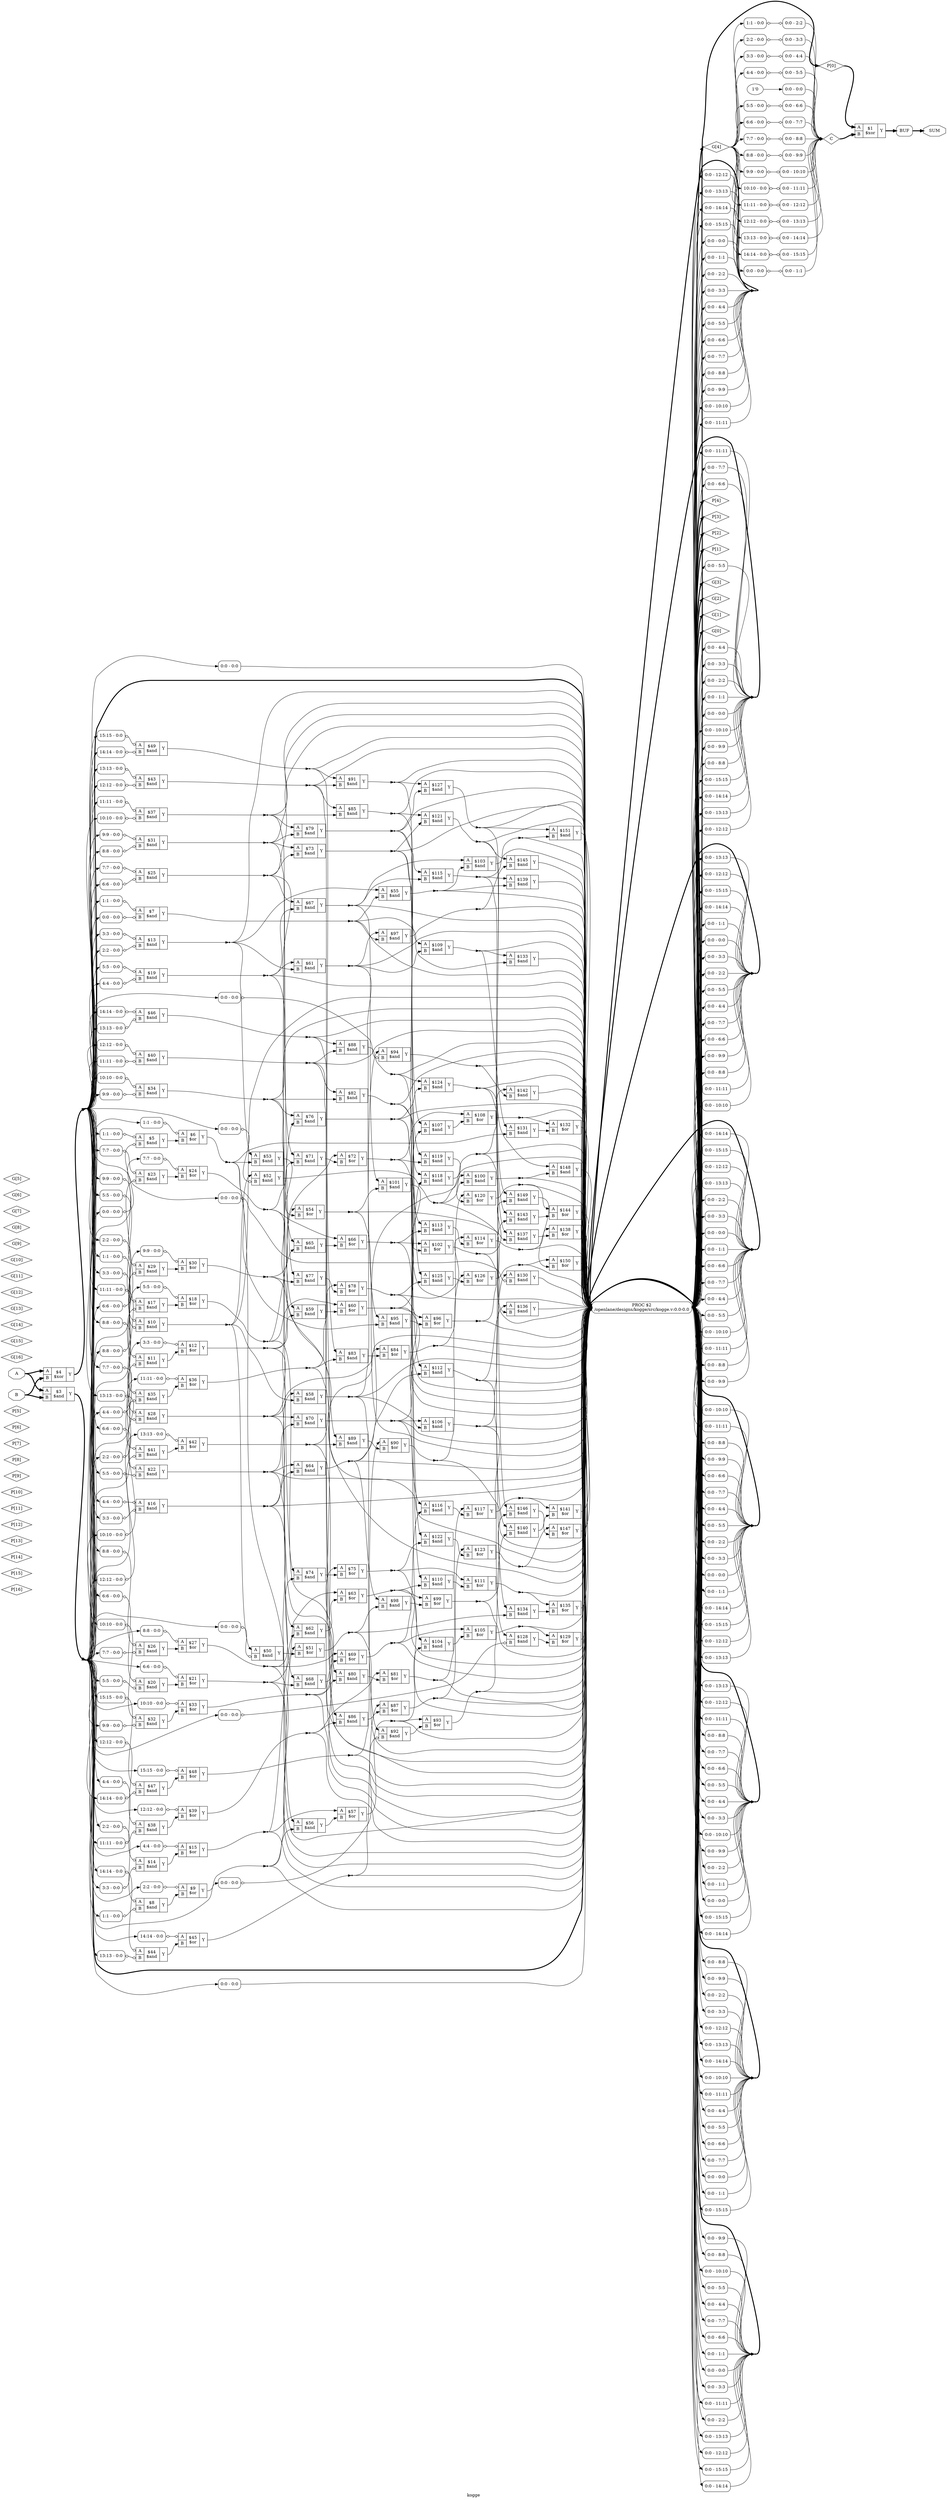 digraph "kogge" {
label="kogge";
rankdir="LR";
remincross=true;
n161 [ shape=diamond, label="P[16]", color="black", fontcolor="black" ];
n162 [ shape=diamond, label="P[15]", color="black", fontcolor="black" ];
n163 [ shape=diamond, label="P[14]", color="black", fontcolor="black" ];
n164 [ shape=diamond, label="P[13]", color="black", fontcolor="black" ];
n165 [ shape=diamond, label="P[12]", color="black", fontcolor="black" ];
n166 [ shape=diamond, label="P[11]", color="black", fontcolor="black" ];
n167 [ shape=diamond, label="P[10]", color="black", fontcolor="black" ];
n168 [ shape=diamond, label="P[9]", color="black", fontcolor="black" ];
n169 [ shape=diamond, label="P[8]", color="black", fontcolor="black" ];
n170 [ shape=diamond, label="P[7]", color="black", fontcolor="black" ];
n171 [ shape=diamond, label="P[6]", color="black", fontcolor="black" ];
n172 [ shape=diamond, label="P[5]", color="black", fontcolor="black" ];
n173 [ shape=diamond, label="P[4]", color="black", fontcolor="black" ];
n174 [ shape=diamond, label="P[3]", color="black", fontcolor="black" ];
n175 [ shape=diamond, label="P[2]", color="black", fontcolor="black" ];
n176 [ shape=diamond, label="P[1]", color="black", fontcolor="black" ];
n177 [ shape=diamond, label="P[0]", color="black", fontcolor="black" ];
n178 [ shape=diamond, label="G[16]", color="black", fontcolor="black" ];
n179 [ shape=diamond, label="G[15]", color="black", fontcolor="black" ];
n180 [ shape=diamond, label="G[14]", color="black", fontcolor="black" ];
n181 [ shape=diamond, label="G[13]", color="black", fontcolor="black" ];
n182 [ shape=diamond, label="G[12]", color="black", fontcolor="black" ];
n183 [ shape=diamond, label="G[11]", color="black", fontcolor="black" ];
n184 [ shape=diamond, label="G[10]", color="black", fontcolor="black" ];
n185 [ shape=diamond, label="G[9]", color="black", fontcolor="black" ];
n186 [ shape=diamond, label="G[8]", color="black", fontcolor="black" ];
n187 [ shape=diamond, label="G[7]", color="black", fontcolor="black" ];
n188 [ shape=diamond, label="G[6]", color="black", fontcolor="black" ];
n189 [ shape=diamond, label="G[5]", color="black", fontcolor="black" ];
n190 [ shape=diamond, label="G[4]", color="black", fontcolor="black" ];
n191 [ shape=diamond, label="G[3]", color="black", fontcolor="black" ];
n192 [ shape=diamond, label="G[2]", color="black", fontcolor="black" ];
n193 [ shape=diamond, label="G[1]", color="black", fontcolor="black" ];
n194 [ shape=diamond, label="G[0]", color="black", fontcolor="black" ];
n195 [ shape=diamond, label="C", color="black", fontcolor="black" ];
n196 [ shape=octagon, label="SUM", color="black", fontcolor="black" ];
n197 [ shape=octagon, label="B", color="black", fontcolor="black" ];
n198 [ shape=octagon, label="A", color="black", fontcolor="black" ];
c200 [ shape=record, label="{{<p198> A|<p197> B}|$151\n$and|{<p199> Y}}",  ];
c201 [ shape=record, label="{{<p198> A|<p197> B}|$150\n$or|{<p199> Y}}",  ];
c202 [ shape=record, label="{{<p198> A|<p197> B}|$149\n$and|{<p199> Y}}",  ];
c203 [ shape=record, label="{{<p198> A|<p197> B}|$148\n$and|{<p199> Y}}",  ];
c204 [ shape=record, label="{{<p198> A|<p197> B}|$147\n$or|{<p199> Y}}",  ];
c205 [ shape=record, label="{{<p198> A|<p197> B}|$146\n$and|{<p199> Y}}",  ];
c206 [ shape=record, label="{{<p198> A|<p197> B}|$145\n$and|{<p199> Y}}",  ];
c207 [ shape=record, label="{{<p198> A|<p197> B}|$144\n$or|{<p199> Y}}",  ];
c208 [ shape=record, label="{{<p198> A|<p197> B}|$143\n$and|{<p199> Y}}",  ];
c209 [ shape=record, label="{{<p198> A|<p197> B}|$142\n$and|{<p199> Y}}",  ];
c210 [ shape=record, label="{{<p198> A|<p197> B}|$141\n$or|{<p199> Y}}",  ];
c211 [ shape=record, label="{{<p198> A|<p197> B}|$140\n$and|{<p199> Y}}",  ];
c212 [ shape=record, label="{{<p198> A|<p197> B}|$139\n$and|{<p199> Y}}",  ];
c213 [ shape=record, label="{{<p198> A|<p197> B}|$138\n$or|{<p199> Y}}",  ];
c214 [ shape=record, label="{{<p198> A|<p197> B}|$137\n$and|{<p199> Y}}",  ];
c215 [ shape=record, label="{{<p198> A|<p197> B}|$136\n$and|{<p199> Y}}",  ];
c216 [ shape=record, label="{{<p198> A|<p197> B}|$135\n$or|{<p199> Y}}",  ];
c217 [ shape=record, label="{{<p198> A|<p197> B}|$134\n$and|{<p199> Y}}",  ];
c218 [ shape=record, label="{{<p198> A|<p197> B}|$133\n$and|{<p199> Y}}",  ];
c219 [ shape=record, label="{{<p198> A|<p197> B}|$132\n$or|{<p199> Y}}",  ];
c220 [ shape=record, label="{{<p198> A|<p197> B}|$131\n$and|{<p199> Y}}",  ];
c221 [ shape=record, label="{{<p198> A|<p197> B}|$130\n$and|{<p199> Y}}",  ];
x0 [ shape=record, style=rounded, label="<s0> 0:0 - 0:0 ", color="black", fontcolor="black" ];
x0:e -> c221:p197:w [arrowhead=odiamond, arrowtail=odiamond, dir=both, color="black", fontcolor="black", label=""];
c222 [ shape=record, label="{{<p198> A|<p197> B}|$129\n$or|{<p199> Y}}",  ];
c223 [ shape=record, label="{{<p198> A|<p197> B}|$128\n$and|{<p199> Y}}",  ];
x1 [ shape=record, style=rounded, label="<s0> 0:0 - 0:0 ", color="black", fontcolor="black" ];
x1:e -> c223:p197:w [arrowhead=odiamond, arrowtail=odiamond, dir=both, color="black", fontcolor="black", label=""];
c224 [ shape=record, label="{{<p198> A|<p197> B}|$127\n$and|{<p199> Y}}",  ];
c225 [ shape=record, label="{{<p198> A|<p197> B}|$126\n$or|{<p199> Y}}",  ];
c226 [ shape=record, label="{{<p198> A|<p197> B}|$125\n$and|{<p199> Y}}",  ];
c227 [ shape=record, label="{{<p198> A|<p197> B}|$124\n$and|{<p199> Y}}",  ];
c228 [ shape=record, label="{{<p198> A|<p197> B}|$123\n$or|{<p199> Y}}",  ];
c229 [ shape=record, label="{{<p198> A|<p197> B}|$122\n$and|{<p199> Y}}",  ];
c230 [ shape=record, label="{{<p198> A|<p197> B}|$121\n$and|{<p199> Y}}",  ];
c231 [ shape=record, label="{{<p198> A|<p197> B}|$120\n$or|{<p199> Y}}",  ];
c232 [ shape=record, label="{{<p198> A|<p197> B}|$119\n$and|{<p199> Y}}",  ];
c233 [ shape=record, label="{{<p198> A|<p197> B}|$118\n$and|{<p199> Y}}",  ];
c234 [ shape=record, label="{{<p198> A|<p197> B}|$117\n$or|{<p199> Y}}",  ];
c235 [ shape=record, label="{{<p198> A|<p197> B}|$116\n$and|{<p199> Y}}",  ];
c236 [ shape=record, label="{{<p198> A|<p197> B}|$115\n$and|{<p199> Y}}",  ];
c237 [ shape=record, label="{{<p198> A|<p197> B}|$114\n$or|{<p199> Y}}",  ];
c238 [ shape=record, label="{{<p198> A|<p197> B}|$113\n$and|{<p199> Y}}",  ];
c239 [ shape=record, label="{{<p198> A|<p197> B}|$112\n$and|{<p199> Y}}",  ];
c240 [ shape=record, label="{{<p198> A|<p197> B}|$111\n$or|{<p199> Y}}",  ];
c241 [ shape=record, label="{{<p198> A|<p197> B}|$110\n$and|{<p199> Y}}",  ];
c242 [ shape=record, label="{{<p198> A|<p197> B}|$109\n$and|{<p199> Y}}",  ];
c243 [ shape=record, label="{{<p198> A|<p197> B}|$108\n$or|{<p199> Y}}",  ];
c244 [ shape=record, label="{{<p198> A|<p197> B}|$107\n$and|{<p199> Y}}",  ];
c245 [ shape=record, label="{{<p198> A|<p197> B}|$106\n$and|{<p199> Y}}",  ];
c246 [ shape=record, label="{{<p198> A|<p197> B}|$105\n$or|{<p199> Y}}",  ];
c247 [ shape=record, label="{{<p198> A|<p197> B}|$104\n$and|{<p199> Y}}",  ];
c248 [ shape=record, label="{{<p198> A|<p197> B}|$103\n$and|{<p199> Y}}",  ];
c249 [ shape=record, label="{{<p198> A|<p197> B}|$102\n$or|{<p199> Y}}",  ];
c250 [ shape=record, label="{{<p198> A|<p197> B}|$101\n$and|{<p199> Y}}",  ];
c251 [ shape=record, label="{{<p198> A|<p197> B}|$100\n$and|{<p199> Y}}",  ];
c252 [ shape=record, label="{{<p198> A|<p197> B}|$99\n$or|{<p199> Y}}",  ];
c253 [ shape=record, label="{{<p198> A|<p197> B}|$98\n$and|{<p199> Y}}",  ];
c254 [ shape=record, label="{{<p198> A|<p197> B}|$97\n$and|{<p199> Y}}",  ];
c255 [ shape=record, label="{{<p198> A|<p197> B}|$96\n$or|{<p199> Y}}",  ];
c256 [ shape=record, label="{{<p198> A|<p197> B}|$95\n$and|{<p199> Y}}",  ];
c257 [ shape=record, label="{{<p198> A|<p197> B}|$94\n$and|{<p199> Y}}",  ];
x2 [ shape=record, style=rounded, label="<s0> 0:0 - 0:0 ", color="black", fontcolor="black" ];
x2:e -> c257:p197:w [arrowhead=odiamond, arrowtail=odiamond, dir=both, color="black", fontcolor="black", label=""];
c258 [ shape=record, label="{{<p198> A|<p197> B}|$93\n$or|{<p199> Y}}",  ];
c259 [ shape=record, label="{{<p198> A|<p197> B}|$92\n$and|{<p199> Y}}",  ];
x3 [ shape=record, style=rounded, label="<s0> 0:0 - 0:0 ", color="black", fontcolor="black" ];
x3:e -> c259:p197:w [arrowhead=odiamond, arrowtail=odiamond, dir=both, color="black", fontcolor="black", label=""];
c260 [ shape=record, label="{{<p198> A|<p197> B}|$91\n$and|{<p199> Y}}",  ];
c261 [ shape=record, label="{{<p198> A|<p197> B}|$90\n$or|{<p199> Y}}",  ];
c262 [ shape=record, label="{{<p198> A|<p197> B}|$89\n$and|{<p199> Y}}",  ];
c263 [ shape=record, label="{{<p198> A|<p197> B}|$88\n$and|{<p199> Y}}",  ];
c264 [ shape=record, label="{{<p198> A|<p197> B}|$87\n$or|{<p199> Y}}",  ];
c265 [ shape=record, label="{{<p198> A|<p197> B}|$86\n$and|{<p199> Y}}",  ];
c266 [ shape=record, label="{{<p198> A|<p197> B}|$85\n$and|{<p199> Y}}",  ];
c267 [ shape=record, label="{{<p198> A|<p197> B}|$84\n$or|{<p199> Y}}",  ];
c268 [ shape=record, label="{{<p198> A|<p197> B}|$83\n$and|{<p199> Y}}",  ];
c269 [ shape=record, label="{{<p198> A|<p197> B}|$82\n$and|{<p199> Y}}",  ];
c270 [ shape=record, label="{{<p198> A|<p197> B}|$81\n$or|{<p199> Y}}",  ];
c271 [ shape=record, label="{{<p198> A|<p197> B}|$80\n$and|{<p199> Y}}",  ];
c272 [ shape=record, label="{{<p198> A|<p197> B}|$79\n$and|{<p199> Y}}",  ];
c273 [ shape=record, label="{{<p198> A|<p197> B}|$78\n$or|{<p199> Y}}",  ];
c274 [ shape=record, label="{{<p198> A|<p197> B}|$77\n$and|{<p199> Y}}",  ];
c275 [ shape=record, label="{{<p198> A|<p197> B}|$76\n$and|{<p199> Y}}",  ];
c276 [ shape=record, label="{{<p198> A|<p197> B}|$75\n$or|{<p199> Y}}",  ];
c277 [ shape=record, label="{{<p198> A|<p197> B}|$74\n$and|{<p199> Y}}",  ];
c278 [ shape=record, label="{{<p198> A|<p197> B}|$73\n$and|{<p199> Y}}",  ];
c279 [ shape=record, label="{{<p198> A|<p197> B}|$72\n$or|{<p199> Y}}",  ];
c280 [ shape=record, label="{{<p198> A|<p197> B}|$71\n$and|{<p199> Y}}",  ];
c281 [ shape=record, label="{{<p198> A|<p197> B}|$70\n$and|{<p199> Y}}",  ];
c282 [ shape=record, label="{{<p198> A|<p197> B}|$69\n$or|{<p199> Y}}",  ];
c283 [ shape=record, label="{{<p198> A|<p197> B}|$68\n$and|{<p199> Y}}",  ];
c284 [ shape=record, label="{{<p198> A|<p197> B}|$67\n$and|{<p199> Y}}",  ];
c285 [ shape=record, label="{{<p198> A|<p197> B}|$66\n$or|{<p199> Y}}",  ];
c286 [ shape=record, label="{{<p198> A|<p197> B}|$65\n$and|{<p199> Y}}",  ];
c287 [ shape=record, label="{{<p198> A|<p197> B}|$64\n$and|{<p199> Y}}",  ];
c288 [ shape=record, label="{{<p198> A|<p197> B}|$63\n$or|{<p199> Y}}",  ];
c289 [ shape=record, label="{{<p198> A|<p197> B}|$62\n$and|{<p199> Y}}",  ];
c290 [ shape=record, label="{{<p198> A|<p197> B}|$61\n$and|{<p199> Y}}",  ];
c291 [ shape=record, label="{{<p198> A|<p197> B}|$60\n$or|{<p199> Y}}",  ];
c292 [ shape=record, label="{{<p198> A|<p197> B}|$59\n$and|{<p199> Y}}",  ];
c293 [ shape=record, label="{{<p198> A|<p197> B}|$58\n$and|{<p199> Y}}",  ];
c294 [ shape=record, label="{{<p198> A|<p197> B}|$57\n$or|{<p199> Y}}",  ];
c295 [ shape=record, label="{{<p198> A|<p197> B}|$56\n$and|{<p199> Y}}",  ];
c296 [ shape=record, label="{{<p198> A|<p197> B}|$55\n$and|{<p199> Y}}",  ];
c297 [ shape=record, label="{{<p198> A|<p197> B}|$54\n$or|{<p199> Y}}",  ];
c298 [ shape=record, label="{{<p198> A|<p197> B}|$53\n$and|{<p199> Y}}",  ];
c299 [ shape=record, label="{{<p198> A|<p197> B}|$52\n$and|{<p199> Y}}",  ];
x4 [ shape=record, style=rounded, label="<s0> 0:0 - 0:0 ", color="black", fontcolor="black" ];
x4:e -> c299:p197:w [arrowhead=odiamond, arrowtail=odiamond, dir=both, color="black", fontcolor="black", label=""];
c300 [ shape=record, label="{{<p198> A|<p197> B}|$51\n$or|{<p199> Y}}",  ];
c301 [ shape=record, label="{{<p198> A|<p197> B}|$50\n$and|{<p199> Y}}",  ];
x5 [ shape=record, style=rounded, label="<s0> 0:0 - 0:0 ", color="black", fontcolor="black" ];
x5:e -> c301:p197:w [arrowhead=odiamond, arrowtail=odiamond, dir=both, color="black", fontcolor="black", label=""];
c302 [ shape=record, label="{{<p198> A|<p197> B}|$49\n$and|{<p199> Y}}",  ];
x6 [ shape=record, style=rounded, label="<s0> 14:14 - 0:0 ", color="black", fontcolor="black" ];
x6:e -> c302:p197:w [arrowhead=odiamond, arrowtail=odiamond, dir=both, color="black", fontcolor="black", label=""];
x7 [ shape=record, style=rounded, label="<s0> 15:15 - 0:0 ", color="black", fontcolor="black" ];
x7:e -> c302:p198:w [arrowhead=odiamond, arrowtail=odiamond, dir=both, color="black", fontcolor="black", label=""];
c303 [ shape=record, label="{{<p198> A|<p197> B}|$48\n$or|{<p199> Y}}",  ];
x8 [ shape=record, style=rounded, label="<s0> 15:15 - 0:0 ", color="black", fontcolor="black" ];
x8:e -> c303:p198:w [arrowhead=odiamond, arrowtail=odiamond, dir=both, color="black", fontcolor="black", label=""];
c304 [ shape=record, label="{{<p198> A|<p197> B}|$47\n$and|{<p199> Y}}",  ];
x9 [ shape=record, style=rounded, label="<s0> 14:14 - 0:0 ", color="black", fontcolor="black" ];
x9:e -> c304:p197:w [arrowhead=odiamond, arrowtail=odiamond, dir=both, color="black", fontcolor="black", label=""];
x10 [ shape=record, style=rounded, label="<s0> 15:15 - 0:0 ", color="black", fontcolor="black" ];
x10:e -> c304:p198:w [arrowhead=odiamond, arrowtail=odiamond, dir=both, color="black", fontcolor="black", label=""];
c305 [ shape=record, label="{{<p198> A|<p197> B}|$46\n$and|{<p199> Y}}",  ];
x11 [ shape=record, style=rounded, label="<s0> 13:13 - 0:0 ", color="black", fontcolor="black" ];
x11:e -> c305:p197:w [arrowhead=odiamond, arrowtail=odiamond, dir=both, color="black", fontcolor="black", label=""];
x12 [ shape=record, style=rounded, label="<s0> 14:14 - 0:0 ", color="black", fontcolor="black" ];
x12:e -> c305:p198:w [arrowhead=odiamond, arrowtail=odiamond, dir=both, color="black", fontcolor="black", label=""];
c306 [ shape=record, label="{{<p198> A|<p197> B}|$45\n$or|{<p199> Y}}",  ];
x13 [ shape=record, style=rounded, label="<s0> 14:14 - 0:0 ", color="black", fontcolor="black" ];
x13:e -> c306:p198:w [arrowhead=odiamond, arrowtail=odiamond, dir=both, color="black", fontcolor="black", label=""];
c307 [ shape=record, label="{{<p198> A|<p197> B}|$44\n$and|{<p199> Y}}",  ];
x14 [ shape=record, style=rounded, label="<s0> 13:13 - 0:0 ", color="black", fontcolor="black" ];
x14:e -> c307:p197:w [arrowhead=odiamond, arrowtail=odiamond, dir=both, color="black", fontcolor="black", label=""];
x15 [ shape=record, style=rounded, label="<s0> 14:14 - 0:0 ", color="black", fontcolor="black" ];
x15:e -> c307:p198:w [arrowhead=odiamond, arrowtail=odiamond, dir=both, color="black", fontcolor="black", label=""];
c308 [ shape=record, label="{{<p198> A|<p197> B}|$43\n$and|{<p199> Y}}",  ];
x16 [ shape=record, style=rounded, label="<s0> 12:12 - 0:0 ", color="black", fontcolor="black" ];
x16:e -> c308:p197:w [arrowhead=odiamond, arrowtail=odiamond, dir=both, color="black", fontcolor="black", label=""];
x17 [ shape=record, style=rounded, label="<s0> 13:13 - 0:0 ", color="black", fontcolor="black" ];
x17:e -> c308:p198:w [arrowhead=odiamond, arrowtail=odiamond, dir=both, color="black", fontcolor="black", label=""];
c309 [ shape=record, label="{{<p198> A|<p197> B}|$42\n$or|{<p199> Y}}",  ];
x18 [ shape=record, style=rounded, label="<s0> 13:13 - 0:0 ", color="black", fontcolor="black" ];
x18:e -> c309:p198:w [arrowhead=odiamond, arrowtail=odiamond, dir=both, color="black", fontcolor="black", label=""];
c310 [ shape=record, label="{{<p198> A|<p197> B}|$41\n$and|{<p199> Y}}",  ];
x19 [ shape=record, style=rounded, label="<s0> 12:12 - 0:0 ", color="black", fontcolor="black" ];
x19:e -> c310:p197:w [arrowhead=odiamond, arrowtail=odiamond, dir=both, color="black", fontcolor="black", label=""];
x20 [ shape=record, style=rounded, label="<s0> 13:13 - 0:0 ", color="black", fontcolor="black" ];
x20:e -> c310:p198:w [arrowhead=odiamond, arrowtail=odiamond, dir=both, color="black", fontcolor="black", label=""];
c311 [ shape=record, label="{{<p198> A|<p197> B}|$40\n$and|{<p199> Y}}",  ];
x21 [ shape=record, style=rounded, label="<s0> 11:11 - 0:0 ", color="black", fontcolor="black" ];
x21:e -> c311:p197:w [arrowhead=odiamond, arrowtail=odiamond, dir=both, color="black", fontcolor="black", label=""];
x22 [ shape=record, style=rounded, label="<s0> 12:12 - 0:0 ", color="black", fontcolor="black" ];
x22:e -> c311:p198:w [arrowhead=odiamond, arrowtail=odiamond, dir=both, color="black", fontcolor="black", label=""];
c312 [ shape=record, label="{{<p198> A|<p197> B}|$39\n$or|{<p199> Y}}",  ];
x23 [ shape=record, style=rounded, label="<s0> 12:12 - 0:0 ", color="black", fontcolor="black" ];
x23:e -> c312:p198:w [arrowhead=odiamond, arrowtail=odiamond, dir=both, color="black", fontcolor="black", label=""];
c313 [ shape=record, label="{{<p198> A|<p197> B}|$38\n$and|{<p199> Y}}",  ];
x24 [ shape=record, style=rounded, label="<s0> 11:11 - 0:0 ", color="black", fontcolor="black" ];
x24:e -> c313:p197:w [arrowhead=odiamond, arrowtail=odiamond, dir=both, color="black", fontcolor="black", label=""];
x25 [ shape=record, style=rounded, label="<s0> 12:12 - 0:0 ", color="black", fontcolor="black" ];
x25:e -> c313:p198:w [arrowhead=odiamond, arrowtail=odiamond, dir=both, color="black", fontcolor="black", label=""];
c314 [ shape=record, label="{{<p198> A|<p197> B}|$37\n$and|{<p199> Y}}",  ];
x26 [ shape=record, style=rounded, label="<s0> 10:10 - 0:0 ", color="black", fontcolor="black" ];
x26:e -> c314:p197:w [arrowhead=odiamond, arrowtail=odiamond, dir=both, color="black", fontcolor="black", label=""];
x27 [ shape=record, style=rounded, label="<s0> 11:11 - 0:0 ", color="black", fontcolor="black" ];
x27:e -> c314:p198:w [arrowhead=odiamond, arrowtail=odiamond, dir=both, color="black", fontcolor="black", label=""];
c315 [ shape=record, label="{{<p198> A|<p197> B}|$36\n$or|{<p199> Y}}",  ];
x28 [ shape=record, style=rounded, label="<s0> 11:11 - 0:0 ", color="black", fontcolor="black" ];
x28:e -> c315:p198:w [arrowhead=odiamond, arrowtail=odiamond, dir=both, color="black", fontcolor="black", label=""];
c316 [ shape=record, label="{{<p198> A|<p197> B}|$35\n$and|{<p199> Y}}",  ];
x29 [ shape=record, style=rounded, label="<s0> 10:10 - 0:0 ", color="black", fontcolor="black" ];
x29:e -> c316:p197:w [arrowhead=odiamond, arrowtail=odiamond, dir=both, color="black", fontcolor="black", label=""];
x30 [ shape=record, style=rounded, label="<s0> 11:11 - 0:0 ", color="black", fontcolor="black" ];
x30:e -> c316:p198:w [arrowhead=odiamond, arrowtail=odiamond, dir=both, color="black", fontcolor="black", label=""];
c317 [ shape=record, label="{{<p198> A|<p197> B}|$34\n$and|{<p199> Y}}",  ];
x31 [ shape=record, style=rounded, label="<s0> 9:9 - 0:0 ", color="black", fontcolor="black" ];
x31:e -> c317:p197:w [arrowhead=odiamond, arrowtail=odiamond, dir=both, color="black", fontcolor="black", label=""];
x32 [ shape=record, style=rounded, label="<s0> 10:10 - 0:0 ", color="black", fontcolor="black" ];
x32:e -> c317:p198:w [arrowhead=odiamond, arrowtail=odiamond, dir=both, color="black", fontcolor="black", label=""];
c318 [ shape=record, label="{{<p198> A|<p197> B}|$33\n$or|{<p199> Y}}",  ];
x33 [ shape=record, style=rounded, label="<s0> 10:10 - 0:0 ", color="black", fontcolor="black" ];
x33:e -> c318:p198:w [arrowhead=odiamond, arrowtail=odiamond, dir=both, color="black", fontcolor="black", label=""];
c319 [ shape=record, label="{{<p198> A|<p197> B}|$32\n$and|{<p199> Y}}",  ];
x34 [ shape=record, style=rounded, label="<s0> 9:9 - 0:0 ", color="black", fontcolor="black" ];
x34:e -> c319:p197:w [arrowhead=odiamond, arrowtail=odiamond, dir=both, color="black", fontcolor="black", label=""];
x35 [ shape=record, style=rounded, label="<s0> 10:10 - 0:0 ", color="black", fontcolor="black" ];
x35:e -> c319:p198:w [arrowhead=odiamond, arrowtail=odiamond, dir=both, color="black", fontcolor="black", label=""];
c320 [ shape=record, label="{{<p198> A|<p197> B}|$31\n$and|{<p199> Y}}",  ];
x36 [ shape=record, style=rounded, label="<s0> 8:8 - 0:0 ", color="black", fontcolor="black" ];
x36:e -> c320:p197:w [arrowhead=odiamond, arrowtail=odiamond, dir=both, color="black", fontcolor="black", label=""];
x37 [ shape=record, style=rounded, label="<s0> 9:9 - 0:0 ", color="black", fontcolor="black" ];
x37:e -> c320:p198:w [arrowhead=odiamond, arrowtail=odiamond, dir=both, color="black", fontcolor="black", label=""];
c321 [ shape=record, label="{{<p198> A|<p197> B}|$30\n$or|{<p199> Y}}",  ];
x38 [ shape=record, style=rounded, label="<s0> 9:9 - 0:0 ", color="black", fontcolor="black" ];
x38:e -> c321:p198:w [arrowhead=odiamond, arrowtail=odiamond, dir=both, color="black", fontcolor="black", label=""];
c322 [ shape=record, label="{{<p198> A|<p197> B}|$29\n$and|{<p199> Y}}",  ];
x39 [ shape=record, style=rounded, label="<s0> 8:8 - 0:0 ", color="black", fontcolor="black" ];
x39:e -> c322:p197:w [arrowhead=odiamond, arrowtail=odiamond, dir=both, color="black", fontcolor="black", label=""];
x40 [ shape=record, style=rounded, label="<s0> 9:9 - 0:0 ", color="black", fontcolor="black" ];
x40:e -> c322:p198:w [arrowhead=odiamond, arrowtail=odiamond, dir=both, color="black", fontcolor="black", label=""];
c323 [ shape=record, label="{{<p198> A|<p197> B}|$28\n$and|{<p199> Y}}",  ];
x41 [ shape=record, style=rounded, label="<s0> 7:7 - 0:0 ", color="black", fontcolor="black" ];
x41:e -> c323:p197:w [arrowhead=odiamond, arrowtail=odiamond, dir=both, color="black", fontcolor="black", label=""];
x42 [ shape=record, style=rounded, label="<s0> 8:8 - 0:0 ", color="black", fontcolor="black" ];
x42:e -> c323:p198:w [arrowhead=odiamond, arrowtail=odiamond, dir=both, color="black", fontcolor="black", label=""];
c324 [ shape=record, label="{{<p198> A|<p197> B}|$27\n$or|{<p199> Y}}",  ];
x43 [ shape=record, style=rounded, label="<s0> 8:8 - 0:0 ", color="black", fontcolor="black" ];
x43:e -> c324:p198:w [arrowhead=odiamond, arrowtail=odiamond, dir=both, color="black", fontcolor="black", label=""];
c325 [ shape=record, label="{{<p198> A|<p197> B}|$26\n$and|{<p199> Y}}",  ];
x44 [ shape=record, style=rounded, label="<s0> 7:7 - 0:0 ", color="black", fontcolor="black" ];
x44:e -> c325:p197:w [arrowhead=odiamond, arrowtail=odiamond, dir=both, color="black", fontcolor="black", label=""];
x45 [ shape=record, style=rounded, label="<s0> 8:8 - 0:0 ", color="black", fontcolor="black" ];
x45:e -> c325:p198:w [arrowhead=odiamond, arrowtail=odiamond, dir=both, color="black", fontcolor="black", label=""];
c326 [ shape=record, label="{{<p198> A|<p197> B}|$25\n$and|{<p199> Y}}",  ];
x46 [ shape=record, style=rounded, label="<s0> 6:6 - 0:0 ", color="black", fontcolor="black" ];
x46:e -> c326:p197:w [arrowhead=odiamond, arrowtail=odiamond, dir=both, color="black", fontcolor="black", label=""];
x47 [ shape=record, style=rounded, label="<s0> 7:7 - 0:0 ", color="black", fontcolor="black" ];
x47:e -> c326:p198:w [arrowhead=odiamond, arrowtail=odiamond, dir=both, color="black", fontcolor="black", label=""];
c327 [ shape=record, label="{{<p198> A|<p197> B}|$24\n$or|{<p199> Y}}",  ];
x48 [ shape=record, style=rounded, label="<s0> 7:7 - 0:0 ", color="black", fontcolor="black" ];
x48:e -> c327:p198:w [arrowhead=odiamond, arrowtail=odiamond, dir=both, color="black", fontcolor="black", label=""];
c328 [ shape=record, label="{{<p198> A|<p197> B}|$23\n$and|{<p199> Y}}",  ];
x49 [ shape=record, style=rounded, label="<s0> 6:6 - 0:0 ", color="black", fontcolor="black" ];
x49:e -> c328:p197:w [arrowhead=odiamond, arrowtail=odiamond, dir=both, color="black", fontcolor="black", label=""];
x50 [ shape=record, style=rounded, label="<s0> 7:7 - 0:0 ", color="black", fontcolor="black" ];
x50:e -> c328:p198:w [arrowhead=odiamond, arrowtail=odiamond, dir=both, color="black", fontcolor="black", label=""];
c329 [ shape=record, label="{{<p198> A|<p197> B}|$22\n$and|{<p199> Y}}",  ];
x51 [ shape=record, style=rounded, label="<s0> 5:5 - 0:0 ", color="black", fontcolor="black" ];
x51:e -> c329:p197:w [arrowhead=odiamond, arrowtail=odiamond, dir=both, color="black", fontcolor="black", label=""];
x52 [ shape=record, style=rounded, label="<s0> 6:6 - 0:0 ", color="black", fontcolor="black" ];
x52:e -> c329:p198:w [arrowhead=odiamond, arrowtail=odiamond, dir=both, color="black", fontcolor="black", label=""];
c330 [ shape=record, label="{{<p198> A|<p197> B}|$21\n$or|{<p199> Y}}",  ];
x53 [ shape=record, style=rounded, label="<s0> 6:6 - 0:0 ", color="black", fontcolor="black" ];
x53:e -> c330:p198:w [arrowhead=odiamond, arrowtail=odiamond, dir=both, color="black", fontcolor="black", label=""];
c331 [ shape=record, label="{{<p198> A|<p197> B}|$20\n$and|{<p199> Y}}",  ];
x54 [ shape=record, style=rounded, label="<s0> 5:5 - 0:0 ", color="black", fontcolor="black" ];
x54:e -> c331:p197:w [arrowhead=odiamond, arrowtail=odiamond, dir=both, color="black", fontcolor="black", label=""];
x55 [ shape=record, style=rounded, label="<s0> 6:6 - 0:0 ", color="black", fontcolor="black" ];
x55:e -> c331:p198:w [arrowhead=odiamond, arrowtail=odiamond, dir=both, color="black", fontcolor="black", label=""];
c332 [ shape=record, label="{{<p198> A|<p197> B}|$19\n$and|{<p199> Y}}",  ];
x56 [ shape=record, style=rounded, label="<s0> 4:4 - 0:0 ", color="black", fontcolor="black" ];
x56:e -> c332:p197:w [arrowhead=odiamond, arrowtail=odiamond, dir=both, color="black", fontcolor="black", label=""];
x57 [ shape=record, style=rounded, label="<s0> 5:5 - 0:0 ", color="black", fontcolor="black" ];
x57:e -> c332:p198:w [arrowhead=odiamond, arrowtail=odiamond, dir=both, color="black", fontcolor="black", label=""];
c333 [ shape=record, label="{{<p198> A|<p197> B}|$18\n$or|{<p199> Y}}",  ];
x58 [ shape=record, style=rounded, label="<s0> 5:5 - 0:0 ", color="black", fontcolor="black" ];
x58:e -> c333:p198:w [arrowhead=odiamond, arrowtail=odiamond, dir=both, color="black", fontcolor="black", label=""];
c334 [ shape=record, label="{{<p198> A|<p197> B}|$17\n$and|{<p199> Y}}",  ];
x59 [ shape=record, style=rounded, label="<s0> 4:4 - 0:0 ", color="black", fontcolor="black" ];
x59:e -> c334:p197:w [arrowhead=odiamond, arrowtail=odiamond, dir=both, color="black", fontcolor="black", label=""];
x60 [ shape=record, style=rounded, label="<s0> 5:5 - 0:0 ", color="black", fontcolor="black" ];
x60:e -> c334:p198:w [arrowhead=odiamond, arrowtail=odiamond, dir=both, color="black", fontcolor="black", label=""];
c335 [ shape=record, label="{{<p198> A|<p197> B}|$16\n$and|{<p199> Y}}",  ];
x61 [ shape=record, style=rounded, label="<s0> 3:3 - 0:0 ", color="black", fontcolor="black" ];
x61:e -> c335:p197:w [arrowhead=odiamond, arrowtail=odiamond, dir=both, color="black", fontcolor="black", label=""];
x62 [ shape=record, style=rounded, label="<s0> 4:4 - 0:0 ", color="black", fontcolor="black" ];
x62:e -> c335:p198:w [arrowhead=odiamond, arrowtail=odiamond, dir=both, color="black", fontcolor="black", label=""];
c336 [ shape=record, label="{{<p198> A|<p197> B}|$15\n$or|{<p199> Y}}",  ];
x63 [ shape=record, style=rounded, label="<s0> 4:4 - 0:0 ", color="black", fontcolor="black" ];
x63:e -> c336:p198:w [arrowhead=odiamond, arrowtail=odiamond, dir=both, color="black", fontcolor="black", label=""];
c337 [ shape=record, label="{{<p198> A|<p197> B}|$14\n$and|{<p199> Y}}",  ];
x64 [ shape=record, style=rounded, label="<s0> 3:3 - 0:0 ", color="black", fontcolor="black" ];
x64:e -> c337:p197:w [arrowhead=odiamond, arrowtail=odiamond, dir=both, color="black", fontcolor="black", label=""];
x65 [ shape=record, style=rounded, label="<s0> 4:4 - 0:0 ", color="black", fontcolor="black" ];
x65:e -> c337:p198:w [arrowhead=odiamond, arrowtail=odiamond, dir=both, color="black", fontcolor="black", label=""];
c338 [ shape=record, label="{{<p198> A|<p197> B}|$13\n$and|{<p199> Y}}",  ];
x66 [ shape=record, style=rounded, label="<s0> 2:2 - 0:0 ", color="black", fontcolor="black" ];
x66:e -> c338:p197:w [arrowhead=odiamond, arrowtail=odiamond, dir=both, color="black", fontcolor="black", label=""];
x67 [ shape=record, style=rounded, label="<s0> 3:3 - 0:0 ", color="black", fontcolor="black" ];
x67:e -> c338:p198:w [arrowhead=odiamond, arrowtail=odiamond, dir=both, color="black", fontcolor="black", label=""];
c339 [ shape=record, label="{{<p198> A|<p197> B}|$12\n$or|{<p199> Y}}",  ];
x68 [ shape=record, style=rounded, label="<s0> 3:3 - 0:0 ", color="black", fontcolor="black" ];
x68:e -> c339:p198:w [arrowhead=odiamond, arrowtail=odiamond, dir=both, color="black", fontcolor="black", label=""];
c340 [ shape=record, label="{{<p198> A|<p197> B}|$11\n$and|{<p199> Y}}",  ];
x69 [ shape=record, style=rounded, label="<s0> 2:2 - 0:0 ", color="black", fontcolor="black" ];
x69:e -> c340:p197:w [arrowhead=odiamond, arrowtail=odiamond, dir=both, color="black", fontcolor="black", label=""];
x70 [ shape=record, style=rounded, label="<s0> 3:3 - 0:0 ", color="black", fontcolor="black" ];
x70:e -> c340:p198:w [arrowhead=odiamond, arrowtail=odiamond, dir=both, color="black", fontcolor="black", label=""];
c341 [ shape=record, label="{{<p198> A|<p197> B}|$10\n$and|{<p199> Y}}",  ];
x71 [ shape=record, style=rounded, label="<s0> 1:1 - 0:0 ", color="black", fontcolor="black" ];
x71:e -> c341:p197:w [arrowhead=odiamond, arrowtail=odiamond, dir=both, color="black", fontcolor="black", label=""];
x72 [ shape=record, style=rounded, label="<s0> 2:2 - 0:0 ", color="black", fontcolor="black" ];
x72:e -> c341:p198:w [arrowhead=odiamond, arrowtail=odiamond, dir=both, color="black", fontcolor="black", label=""];
c342 [ shape=record, label="{{<p198> A|<p197> B}|$9\n$or|{<p199> Y}}",  ];
x73 [ shape=record, style=rounded, label="<s0> 2:2 - 0:0 ", color="black", fontcolor="black" ];
x73:e -> c342:p198:w [arrowhead=odiamond, arrowtail=odiamond, dir=both, color="black", fontcolor="black", label=""];
c343 [ shape=record, label="{{<p198> A|<p197> B}|$8\n$and|{<p199> Y}}",  ];
x74 [ shape=record, style=rounded, label="<s0> 1:1 - 0:0 ", color="black", fontcolor="black" ];
x74:e -> c343:p197:w [arrowhead=odiamond, arrowtail=odiamond, dir=both, color="black", fontcolor="black", label=""];
x75 [ shape=record, style=rounded, label="<s0> 2:2 - 0:0 ", color="black", fontcolor="black" ];
x75:e -> c343:p198:w [arrowhead=odiamond, arrowtail=odiamond, dir=both, color="black", fontcolor="black", label=""];
c344 [ shape=record, label="{{<p198> A|<p197> B}|$7\n$and|{<p199> Y}}",  ];
x76 [ shape=record, style=rounded, label="<s0> 0:0 - 0:0 ", color="black", fontcolor="black" ];
x76:e -> c344:p197:w [arrowhead=odiamond, arrowtail=odiamond, dir=both, color="black", fontcolor="black", label=""];
x77 [ shape=record, style=rounded, label="<s0> 1:1 - 0:0 ", color="black", fontcolor="black" ];
x77:e -> c344:p198:w [arrowhead=odiamond, arrowtail=odiamond, dir=both, color="black", fontcolor="black", label=""];
c345 [ shape=record, label="{{<p198> A|<p197> B}|$6\n$or|{<p199> Y}}",  ];
x78 [ shape=record, style=rounded, label="<s0> 1:1 - 0:0 ", color="black", fontcolor="black" ];
x78:e -> c345:p198:w [arrowhead=odiamond, arrowtail=odiamond, dir=both, color="black", fontcolor="black", label=""];
c346 [ shape=record, label="{{<p198> A|<p197> B}|$5\n$and|{<p199> Y}}",  ];
x79 [ shape=record, style=rounded, label="<s0> 0:0 - 0:0 ", color="black", fontcolor="black" ];
x79:e -> c346:p197:w [arrowhead=odiamond, arrowtail=odiamond, dir=both, color="black", fontcolor="black", label=""];
x80 [ shape=record, style=rounded, label="<s0> 1:1 - 0:0 ", color="black", fontcolor="black" ];
x80:e -> c346:p198:w [arrowhead=odiamond, arrowtail=odiamond, dir=both, color="black", fontcolor="black", label=""];
c347 [ shape=record, label="{{<p198> A|<p197> B}|$4\n$xor|{<p199> Y}}",  ];
c348 [ shape=record, label="{{<p198> A|<p197> B}|$3\n$and|{<p199> Y}}",  ];
c349 [ shape=record, label="{{<p198> A|<p197> B}|$1\n$xor|{<p199> Y}}",  ];
x82 [ shape=record, style=rounded, label="<s0> 0:0 - 0:0 ", color="black", fontcolor="black" ];
x83 [ shape=record, style=rounded, label="<s0> 0:0 - 0:0 ", color="black", fontcolor="black" ];
x84 [ shape=record, style=rounded, label="<s0> 0:0 - 0:0 ", color="black", fontcolor="black" ];
x85 [ shape=record, style=rounded, label="<s0> 0:0 - 1:1 ", color="black", fontcolor="black" ];
x86 [ shape=record, style=rounded, label="<s0> 0:0 - 2:2 ", color="black", fontcolor="black" ];
x87 [ shape=record, style=rounded, label="<s0> 0:0 - 3:3 ", color="black", fontcolor="black" ];
x88 [ shape=record, style=rounded, label="<s0> 0:0 - 4:4 ", color="black", fontcolor="black" ];
x89 [ shape=record, style=rounded, label="<s0> 0:0 - 5:5 ", color="black", fontcolor="black" ];
x90 [ shape=record, style=rounded, label="<s0> 0:0 - 6:6 ", color="black", fontcolor="black" ];
x91 [ shape=record, style=rounded, label="<s0> 0:0 - 7:7 ", color="black", fontcolor="black" ];
x92 [ shape=record, style=rounded, label="<s0> 0:0 - 8:8 ", color="black", fontcolor="black" ];
x93 [ shape=record, style=rounded, label="<s0> 0:0 - 9:9 ", color="black", fontcolor="black" ];
x94 [ shape=record, style=rounded, label="<s0> 0:0 - 10:10 ", color="black", fontcolor="black" ];
x95 [ shape=record, style=rounded, label="<s0> 0:0 - 11:11 ", color="black", fontcolor="black" ];
x96 [ shape=record, style=rounded, label="<s0> 0:0 - 12:12 ", color="black", fontcolor="black" ];
x97 [ shape=record, style=rounded, label="<s0> 0:0 - 13:13 ", color="black", fontcolor="black" ];
x98 [ shape=record, style=rounded, label="<s0> 0:0 - 14:14 ", color="black", fontcolor="black" ];
x99 [ shape=record, style=rounded, label="<s0> 0:0 - 15:15 ", color="black", fontcolor="black" ];
x100 [ shape=record, style=rounded, label="<s0> 0:0 - 1:1 ", color="black", fontcolor="black" ];
x101 [ shape=record, style=rounded, label="<s0> 0:0 - 0:0 ", color="black", fontcolor="black" ];
x102 [ shape=record, style=rounded, label="<s0> 0:0 - 3:3 ", color="black", fontcolor="black" ];
x103 [ shape=record, style=rounded, label="<s0> 0:0 - 2:2 ", color="black", fontcolor="black" ];
x104 [ shape=record, style=rounded, label="<s0> 0:0 - 5:5 ", color="black", fontcolor="black" ];
x105 [ shape=record, style=rounded, label="<s0> 0:0 - 4:4 ", color="black", fontcolor="black" ];
x106 [ shape=record, style=rounded, label="<s0> 0:0 - 7:7 ", color="black", fontcolor="black" ];
x107 [ shape=record, style=rounded, label="<s0> 0:0 - 6:6 ", color="black", fontcolor="black" ];
x108 [ shape=record, style=rounded, label="<s0> 0:0 - 9:9 ", color="black", fontcolor="black" ];
x109 [ shape=record, style=rounded, label="<s0> 0:0 - 8:8 ", color="black", fontcolor="black" ];
x110 [ shape=record, style=rounded, label="<s0> 0:0 - 11:11 ", color="black", fontcolor="black" ];
x111 [ shape=record, style=rounded, label="<s0> 0:0 - 10:10 ", color="black", fontcolor="black" ];
x112 [ shape=record, style=rounded, label="<s0> 0:0 - 13:13 ", color="black", fontcolor="black" ];
x113 [ shape=record, style=rounded, label="<s0> 0:0 - 12:12 ", color="black", fontcolor="black" ];
x114 [ shape=record, style=rounded, label="<s0> 0:0 - 15:15 ", color="black", fontcolor="black" ];
x115 [ shape=record, style=rounded, label="<s0> 0:0 - 14:14 ", color="black", fontcolor="black" ];
x116 [ shape=record, style=rounded, label="<s0> 0:0 - 2:2 ", color="black", fontcolor="black" ];
x117 [ shape=record, style=rounded, label="<s0> 0:0 - 3:3 ", color="black", fontcolor="black" ];
x118 [ shape=record, style=rounded, label="<s0> 0:0 - 0:0 ", color="black", fontcolor="black" ];
x119 [ shape=record, style=rounded, label="<s0> 0:0 - 1:1 ", color="black", fontcolor="black" ];
x120 [ shape=record, style=rounded, label="<s0> 0:0 - 6:6 ", color="black", fontcolor="black" ];
x121 [ shape=record, style=rounded, label="<s0> 0:0 - 7:7 ", color="black", fontcolor="black" ];
x122 [ shape=record, style=rounded, label="<s0> 0:0 - 4:4 ", color="black", fontcolor="black" ];
x123 [ shape=record, style=rounded, label="<s0> 0:0 - 5:5 ", color="black", fontcolor="black" ];
x124 [ shape=record, style=rounded, label="<s0> 0:0 - 10:10 ", color="black", fontcolor="black" ];
x125 [ shape=record, style=rounded, label="<s0> 0:0 - 11:11 ", color="black", fontcolor="black" ];
x126 [ shape=record, style=rounded, label="<s0> 0:0 - 8:8 ", color="black", fontcolor="black" ];
x127 [ shape=record, style=rounded, label="<s0> 0:0 - 9:9 ", color="black", fontcolor="black" ];
x128 [ shape=record, style=rounded, label="<s0> 0:0 - 14:14 ", color="black", fontcolor="black" ];
x129 [ shape=record, style=rounded, label="<s0> 0:0 - 15:15 ", color="black", fontcolor="black" ];
x130 [ shape=record, style=rounded, label="<s0> 0:0 - 12:12 ", color="black", fontcolor="black" ];
x131 [ shape=record, style=rounded, label="<s0> 0:0 - 13:13 ", color="black", fontcolor="black" ];
x132 [ shape=record, style=rounded, label="<s0> 0:0 - 6:6 ", color="black", fontcolor="black" ];
x133 [ shape=record, style=rounded, label="<s0> 0:0 - 7:7 ", color="black", fontcolor="black" ];
x134 [ shape=record, style=rounded, label="<s0> 0:0 - 4:4 ", color="black", fontcolor="black" ];
x135 [ shape=record, style=rounded, label="<s0> 0:0 - 5:5 ", color="black", fontcolor="black" ];
x136 [ shape=record, style=rounded, label="<s0> 0:0 - 2:2 ", color="black", fontcolor="black" ];
x137 [ shape=record, style=rounded, label="<s0> 0:0 - 3:3 ", color="black", fontcolor="black" ];
x138 [ shape=record, style=rounded, label="<s0> 0:0 - 0:0 ", color="black", fontcolor="black" ];
x139 [ shape=record, style=rounded, label="<s0> 0:0 - 1:1 ", color="black", fontcolor="black" ];
x140 [ shape=record, style=rounded, label="<s0> 0:0 - 14:14 ", color="black", fontcolor="black" ];
x141 [ shape=record, style=rounded, label="<s0> 0:0 - 15:15 ", color="black", fontcolor="black" ];
x142 [ shape=record, style=rounded, label="<s0> 0:0 - 12:12 ", color="black", fontcolor="black" ];
x143 [ shape=record, style=rounded, label="<s0> 0:0 - 13:13 ", color="black", fontcolor="black" ];
x144 [ shape=record, style=rounded, label="<s0> 0:0 - 10:10 ", color="black", fontcolor="black" ];
x145 [ shape=record, style=rounded, label="<s0> 0:0 - 11:11 ", color="black", fontcolor="black" ];
x146 [ shape=record, style=rounded, label="<s0> 0:0 - 8:8 ", color="black", fontcolor="black" ];
x147 [ shape=record, style=rounded, label="<s0> 0:0 - 9:9 ", color="black", fontcolor="black" ];
x148 [ shape=record, style=rounded, label="<s0> 0:0 - 7:7 ", color="black", fontcolor="black" ];
x149 [ shape=record, style=rounded, label="<s0> 0:0 - 6:6 ", color="black", fontcolor="black" ];
x150 [ shape=record, style=rounded, label="<s0> 0:0 - 5:5 ", color="black", fontcolor="black" ];
x151 [ shape=record, style=rounded, label="<s0> 0:0 - 4:4 ", color="black", fontcolor="black" ];
x152 [ shape=record, style=rounded, label="<s0> 0:0 - 3:3 ", color="black", fontcolor="black" ];
x153 [ shape=record, style=rounded, label="<s0> 0:0 - 2:2 ", color="black", fontcolor="black" ];
x154 [ shape=record, style=rounded, label="<s0> 0:0 - 1:1 ", color="black", fontcolor="black" ];
x155 [ shape=record, style=rounded, label="<s0> 0:0 - 0:0 ", color="black", fontcolor="black" ];
x156 [ shape=record, style=rounded, label="<s0> 0:0 - 15:15 ", color="black", fontcolor="black" ];
x157 [ shape=record, style=rounded, label="<s0> 0:0 - 14:14 ", color="black", fontcolor="black" ];
x158 [ shape=record, style=rounded, label="<s0> 0:0 - 13:13 ", color="black", fontcolor="black" ];
x159 [ shape=record, style=rounded, label="<s0> 0:0 - 12:12 ", color="black", fontcolor="black" ];
x160 [ shape=record, style=rounded, label="<s0> 0:0 - 11:11 ", color="black", fontcolor="black" ];
x161 [ shape=record, style=rounded, label="<s0> 0:0 - 10:10 ", color="black", fontcolor="black" ];
x162 [ shape=record, style=rounded, label="<s0> 0:0 - 9:9 ", color="black", fontcolor="black" ];
x163 [ shape=record, style=rounded, label="<s0> 0:0 - 8:8 ", color="black", fontcolor="black" ];
x164 [ shape=record, style=rounded, label="<s0> 0:0 - 12:12 ", color="black", fontcolor="black" ];
x165 [ shape=record, style=rounded, label="<s0> 0:0 - 13:13 ", color="black", fontcolor="black" ];
x166 [ shape=record, style=rounded, label="<s0> 0:0 - 14:14 ", color="black", fontcolor="black" ];
x167 [ shape=record, style=rounded, label="<s0> 0:0 - 15:15 ", color="black", fontcolor="black" ];
x168 [ shape=record, style=rounded, label="<s0> 0:0 - 8:8 ", color="black", fontcolor="black" ];
x169 [ shape=record, style=rounded, label="<s0> 0:0 - 9:9 ", color="black", fontcolor="black" ];
x170 [ shape=record, style=rounded, label="<s0> 0:0 - 10:10 ", color="black", fontcolor="black" ];
x171 [ shape=record, style=rounded, label="<s0> 0:0 - 11:11 ", color="black", fontcolor="black" ];
x172 [ shape=record, style=rounded, label="<s0> 0:0 - 4:4 ", color="black", fontcolor="black" ];
x173 [ shape=record, style=rounded, label="<s0> 0:0 - 5:5 ", color="black", fontcolor="black" ];
x174 [ shape=record, style=rounded, label="<s0> 0:0 - 6:6 ", color="black", fontcolor="black" ];
x175 [ shape=record, style=rounded, label="<s0> 0:0 - 7:7 ", color="black", fontcolor="black" ];
x176 [ shape=record, style=rounded, label="<s0> 0:0 - 0:0 ", color="black", fontcolor="black" ];
x177 [ shape=record, style=rounded, label="<s0> 0:0 - 1:1 ", color="black", fontcolor="black" ];
x178 [ shape=record, style=rounded, label="<s0> 0:0 - 2:2 ", color="black", fontcolor="black" ];
x179 [ shape=record, style=rounded, label="<s0> 0:0 - 3:3 ", color="black", fontcolor="black" ];
x180 [ shape=record, style=rounded, label="<s0> 0:0 - 13:13 ", color="black", fontcolor="black" ];
x181 [ shape=record, style=rounded, label="<s0> 0:0 - 12:12 ", color="black", fontcolor="black" ];
x182 [ shape=record, style=rounded, label="<s0> 0:0 - 15:15 ", color="black", fontcolor="black" ];
x183 [ shape=record, style=rounded, label="<s0> 0:0 - 14:14 ", color="black", fontcolor="black" ];
x184 [ shape=record, style=rounded, label="<s0> 0:0 - 9:9 ", color="black", fontcolor="black" ];
x185 [ shape=record, style=rounded, label="<s0> 0:0 - 8:8 ", color="black", fontcolor="black" ];
x186 [ shape=record, style=rounded, label="<s0> 0:0 - 11:11 ", color="black", fontcolor="black" ];
x187 [ shape=record, style=rounded, label="<s0> 0:0 - 10:10 ", color="black", fontcolor="black" ];
x188 [ shape=record, style=rounded, label="<s0> 0:0 - 5:5 ", color="black", fontcolor="black" ];
x189 [ shape=record, style=rounded, label="<s0> 0:0 - 4:4 ", color="black", fontcolor="black" ];
x190 [ shape=record, style=rounded, label="<s0> 0:0 - 7:7 ", color="black", fontcolor="black" ];
x191 [ shape=record, style=rounded, label="<s0> 0:0 - 6:6 ", color="black", fontcolor="black" ];
x192 [ shape=record, style=rounded, label="<s0> 0:0 - 1:1 ", color="black", fontcolor="black" ];
x193 [ shape=record, style=rounded, label="<s0> 0:0 - 0:0 ", color="black", fontcolor="black" ];
x194 [ shape=record, style=rounded, label="<s0> 0:0 - 3:3 ", color="black", fontcolor="black" ];
x195 [ shape=record, style=rounded, label="<s0> 0:0 - 2:2 ", color="black", fontcolor="black" ];
x196 [ shape=record, style=rounded, label="<s0> 0:0 - 15:15 ", color="black", fontcolor="black" ];
x197 [ shape=record, style=rounded, label="<s0> 0:0 - 14:14 ", color="black", fontcolor="black" ];
x198 [ shape=record, style=rounded, label="<s0> 0:0 - 13:13 ", color="black", fontcolor="black" ];
x199 [ shape=record, style=rounded, label="<s0> 0:0 - 12:12 ", color="black", fontcolor="black" ];
x200 [ shape=record, style=rounded, label="<s0> 0:0 - 11:11 ", color="black", fontcolor="black" ];
x201 [ shape=record, style=rounded, label="<s0> 0:0 - 10:10 ", color="black", fontcolor="black" ];
x202 [ shape=record, style=rounded, label="<s0> 0:0 - 9:9 ", color="black", fontcolor="black" ];
x203 [ shape=record, style=rounded, label="<s0> 0:0 - 8:8 ", color="black", fontcolor="black" ];
x204 [ shape=record, style=rounded, label="<s0> 0:0 - 7:7 ", color="black", fontcolor="black" ];
x205 [ shape=record, style=rounded, label="<s0> 0:0 - 6:6 ", color="black", fontcolor="black" ];
x206 [ shape=record, style=rounded, label="<s0> 0:0 - 5:5 ", color="black", fontcolor="black" ];
x207 [ shape=record, style=rounded, label="<s0> 0:0 - 4:4 ", color="black", fontcolor="black" ];
x208 [ shape=record, style=rounded, label="<s0> 0:0 - 3:3 ", color="black", fontcolor="black" ];
x209 [ shape=record, style=rounded, label="<s0> 0:0 - 2:2 ", color="black", fontcolor="black" ];
x210 [ shape=record, style=rounded, label="<s0> 0:0 - 1:1 ", color="black", fontcolor="black" ];
x211 [ shape=record, style=rounded, label="<s0> 0:0 - 0:0 ", color="black", fontcolor="black" ];
p81 [shape=box, style=rounded, label="PROC $2\n/openlane/designs/kogge/src/kogge.v:0.0-0.0"];
v212 [ label="1'0" ];
x213 [ shape=record, style=rounded, label="<s0> 0:0 - 0:0 ", color="black", fontcolor="black" ];
x214 [shape=box, style=rounded, label="BUF", ];
x215 [ shape=record, style=rounded, label="<s0> 0:0 - 0:0 ", color="black", fontcolor="black" ];
x216 [ shape=record, style=rounded, label="<s0> 0:0 - 1:1 ", color="black", fontcolor="black" ];
x215:e -> x216:w [arrowhead=odiamond, arrowtail=odiamond, dir=both, color="black", fontcolor="black", label=""];
x217 [ shape=record, style=rounded, label="<s0> 1:1 - 0:0 ", color="black", fontcolor="black" ];
x218 [ shape=record, style=rounded, label="<s0> 0:0 - 2:2 ", color="black", fontcolor="black" ];
x217:e -> x218:w [arrowhead=odiamond, arrowtail=odiamond, dir=both, color="black", fontcolor="black", label=""];
x219 [ shape=record, style=rounded, label="<s0> 2:2 - 0:0 ", color="black", fontcolor="black" ];
x220 [ shape=record, style=rounded, label="<s0> 0:0 - 3:3 ", color="black", fontcolor="black" ];
x219:e -> x220:w [arrowhead=odiamond, arrowtail=odiamond, dir=both, color="black", fontcolor="black", label=""];
x221 [ shape=record, style=rounded, label="<s0> 3:3 - 0:0 ", color="black", fontcolor="black" ];
x222 [ shape=record, style=rounded, label="<s0> 0:0 - 4:4 ", color="black", fontcolor="black" ];
x221:e -> x222:w [arrowhead=odiamond, arrowtail=odiamond, dir=both, color="black", fontcolor="black", label=""];
x223 [ shape=record, style=rounded, label="<s0> 4:4 - 0:0 ", color="black", fontcolor="black" ];
x224 [ shape=record, style=rounded, label="<s0> 0:0 - 5:5 ", color="black", fontcolor="black" ];
x223:e -> x224:w [arrowhead=odiamond, arrowtail=odiamond, dir=both, color="black", fontcolor="black", label=""];
x225 [ shape=record, style=rounded, label="<s0> 5:5 - 0:0 ", color="black", fontcolor="black" ];
x226 [ shape=record, style=rounded, label="<s0> 0:0 - 6:6 ", color="black", fontcolor="black" ];
x225:e -> x226:w [arrowhead=odiamond, arrowtail=odiamond, dir=both, color="black", fontcolor="black", label=""];
x227 [ shape=record, style=rounded, label="<s0> 6:6 - 0:0 ", color="black", fontcolor="black" ];
x228 [ shape=record, style=rounded, label="<s0> 0:0 - 7:7 ", color="black", fontcolor="black" ];
x227:e -> x228:w [arrowhead=odiamond, arrowtail=odiamond, dir=both, color="black", fontcolor="black", label=""];
x229 [ shape=record, style=rounded, label="<s0> 7:7 - 0:0 ", color="black", fontcolor="black" ];
x230 [ shape=record, style=rounded, label="<s0> 0:0 - 8:8 ", color="black", fontcolor="black" ];
x229:e -> x230:w [arrowhead=odiamond, arrowtail=odiamond, dir=both, color="black", fontcolor="black", label=""];
x231 [ shape=record, style=rounded, label="<s0> 8:8 - 0:0 ", color="black", fontcolor="black" ];
x232 [ shape=record, style=rounded, label="<s0> 0:0 - 9:9 ", color="black", fontcolor="black" ];
x231:e -> x232:w [arrowhead=odiamond, arrowtail=odiamond, dir=both, color="black", fontcolor="black", label=""];
x233 [ shape=record, style=rounded, label="<s0> 9:9 - 0:0 ", color="black", fontcolor="black" ];
x234 [ shape=record, style=rounded, label="<s0> 0:0 - 10:10 ", color="black", fontcolor="black" ];
x233:e -> x234:w [arrowhead=odiamond, arrowtail=odiamond, dir=both, color="black", fontcolor="black", label=""];
x235 [ shape=record, style=rounded, label="<s0> 10:10 - 0:0 ", color="black", fontcolor="black" ];
x236 [ shape=record, style=rounded, label="<s0> 0:0 - 11:11 ", color="black", fontcolor="black" ];
x235:e -> x236:w [arrowhead=odiamond, arrowtail=odiamond, dir=both, color="black", fontcolor="black", label=""];
x237 [ shape=record, style=rounded, label="<s0> 11:11 - 0:0 ", color="black", fontcolor="black" ];
x238 [ shape=record, style=rounded, label="<s0> 0:0 - 12:12 ", color="black", fontcolor="black" ];
x237:e -> x238:w [arrowhead=odiamond, arrowtail=odiamond, dir=both, color="black", fontcolor="black", label=""];
x239 [ shape=record, style=rounded, label="<s0> 12:12 - 0:0 ", color="black", fontcolor="black" ];
x240 [ shape=record, style=rounded, label="<s0> 0:0 - 13:13 ", color="black", fontcolor="black" ];
x239:e -> x240:w [arrowhead=odiamond, arrowtail=odiamond, dir=both, color="black", fontcolor="black", label=""];
x241 [ shape=record, style=rounded, label="<s0> 13:13 - 0:0 ", color="black", fontcolor="black" ];
x242 [ shape=record, style=rounded, label="<s0> 0:0 - 14:14 ", color="black", fontcolor="black" ];
x241:e -> x242:w [arrowhead=odiamond, arrowtail=odiamond, dir=both, color="black", fontcolor="black", label=""];
x243 [ shape=record, style=rounded, label="<s0> 14:14 - 0:0 ", color="black", fontcolor="black" ];
x244 [ shape=record, style=rounded, label="<s0> 0:0 - 15:15 ", color="black", fontcolor="black" ];
x243:e -> x244:w [arrowhead=odiamond, arrowtail=odiamond, dir=both, color="black", fontcolor="black", label=""];
c200:p199:e -> p81:w [color="black", fontcolor="black", label=""];
c209:p199:e -> p81:w [color="black", fontcolor="black", label=""];
n100 [ shape=point ];
c299:p199:e -> n100:w [color="black", fontcolor="black", label=""];
n100:e -> c215:p197:w [color="black", fontcolor="black", label=""];
n100:e -> c251:p197:w [color="black", fontcolor="black", label=""];
n100:e -> p81:w [color="black", fontcolor="black", label=""];
n101 [ shape=point ];
c300:p199:e -> n101:w [color="black", fontcolor="black", label=""];
n101:e -> c217:p197:w [color="black", fontcolor="black", label=""];
n101:e -> c253:p197:w [color="black", fontcolor="black", label=""];
n101:e -> p81:w [color="black", fontcolor="black", label=""];
c301:p199:e -> c300:p197:w [color="black", fontcolor="black", label=""];
n103 [ shape=point ];
c302:p199:e -> n103:w [color="black", fontcolor="black", label=""];
n103:e -> c260:p198:w [color="black", fontcolor="black", label=""];
n103:e -> c262:p198:w [color="black", fontcolor="black", label=""];
n103:e -> p81:w [color="black", fontcolor="black", label=""];
n104 [ shape=point ];
c303:p199:e -> n104:w [color="black", fontcolor="black", label=""];
n104:e -> c261:p198:w [color="black", fontcolor="black", label=""];
n104:e -> p81:w [color="black", fontcolor="black", label=""];
c304:p199:e -> c303:p197:w [color="black", fontcolor="black", label=""];
n106 [ shape=point ];
c305:p199:e -> n106:w [color="black", fontcolor="black", label=""];
n106:e -> c263:p198:w [color="black", fontcolor="black", label=""];
n106:e -> c265:p198:w [color="black", fontcolor="black", label=""];
n106:e -> p81:w [color="black", fontcolor="black", label=""];
n107 [ shape=point ];
c306:p199:e -> n107:w [color="black", fontcolor="black", label=""];
n107:e -> c264:p198:w [color="black", fontcolor="black", label=""];
n107:e -> p81:w [color="black", fontcolor="black", label=""];
c307:p199:e -> c306:p197:w [color="black", fontcolor="black", label=""];
n109 [ shape=point ];
c308:p199:e -> n109:w [color="black", fontcolor="black", label=""];
n109:e -> c260:p197:w [color="black", fontcolor="black", label=""];
n109:e -> c266:p198:w [color="black", fontcolor="black", label=""];
n109:e -> c268:p198:w [color="black", fontcolor="black", label=""];
n109:e -> p81:w [color="black", fontcolor="black", label=""];
c210:p199:e -> p81:w [color="black", fontcolor="black", label=""];
n110 [ shape=point ];
c309:p199:e -> n110:w [color="black", fontcolor="black", label=""];
n110:e -> c262:p197:w [color="black", fontcolor="black", label=""];
n110:e -> c267:p198:w [color="black", fontcolor="black", label=""];
n110:e -> p81:w [color="black", fontcolor="black", label=""];
c310:p199:e -> c309:p197:w [color="black", fontcolor="black", label=""];
n112 [ shape=point ];
c311:p199:e -> n112:w [color="black", fontcolor="black", label=""];
n112:e -> c263:p197:w [color="black", fontcolor="black", label=""];
n112:e -> c269:p198:w [color="black", fontcolor="black", label=""];
n112:e -> c271:p198:w [color="black", fontcolor="black", label=""];
n112:e -> p81:w [color="black", fontcolor="black", label=""];
n113 [ shape=point ];
c312:p199:e -> n113:w [color="black", fontcolor="black", label=""];
n113:e -> c265:p197:w [color="black", fontcolor="black", label=""];
n113:e -> c270:p198:w [color="black", fontcolor="black", label=""];
n113:e -> p81:w [color="black", fontcolor="black", label=""];
c313:p199:e -> c312:p197:w [color="black", fontcolor="black", label=""];
n115 [ shape=point ];
c314:p199:e -> n115:w [color="black", fontcolor="black", label=""];
n115:e -> c266:p197:w [color="black", fontcolor="black", label=""];
n115:e -> c272:p198:w [color="black", fontcolor="black", label=""];
n115:e -> c274:p198:w [color="black", fontcolor="black", label=""];
n115:e -> p81:w [color="black", fontcolor="black", label=""];
n116 [ shape=point ];
c315:p199:e -> n116:w [color="black", fontcolor="black", label=""];
n116:e -> c268:p197:w [color="black", fontcolor="black", label=""];
n116:e -> c273:p198:w [color="black", fontcolor="black", label=""];
n116:e -> p81:w [color="black", fontcolor="black", label=""];
c316:p199:e -> c315:p197:w [color="black", fontcolor="black", label=""];
n118 [ shape=point ];
c317:p199:e -> n118:w [color="black", fontcolor="black", label=""];
n118:e -> c269:p197:w [color="black", fontcolor="black", label=""];
n118:e -> c275:p198:w [color="black", fontcolor="black", label=""];
n118:e -> c277:p198:w [color="black", fontcolor="black", label=""];
n118:e -> p81:w [color="black", fontcolor="black", label=""];
n119 [ shape=point ];
c318:p199:e -> n119:w [color="black", fontcolor="black", label=""];
n119:e -> c271:p197:w [color="black", fontcolor="black", label=""];
n119:e -> c276:p198:w [color="black", fontcolor="black", label=""];
n119:e -> p81:w [color="black", fontcolor="black", label=""];
c211:p199:e -> c210:p197:w [color="black", fontcolor="black", label=""];
c319:p199:e -> c318:p197:w [color="black", fontcolor="black", label=""];
n121 [ shape=point ];
c320:p199:e -> n121:w [color="black", fontcolor="black", label=""];
n121:e -> c272:p197:w [color="black", fontcolor="black", label=""];
n121:e -> c278:p198:w [color="black", fontcolor="black", label=""];
n121:e -> c280:p198:w [color="black", fontcolor="black", label=""];
n121:e -> p81:w [color="black", fontcolor="black", label=""];
n122 [ shape=point ];
c321:p199:e -> n122:w [color="black", fontcolor="black", label=""];
n122:e -> c274:p197:w [color="black", fontcolor="black", label=""];
n122:e -> c279:p198:w [color="black", fontcolor="black", label=""];
n122:e -> p81:w [color="black", fontcolor="black", label=""];
c322:p199:e -> c321:p197:w [color="black", fontcolor="black", label=""];
n124 [ shape=point ];
c323:p199:e -> n124:w [color="black", fontcolor="black", label=""];
n124:e -> c275:p197:w [color="black", fontcolor="black", label=""];
n124:e -> c281:p198:w [color="black", fontcolor="black", label=""];
n124:e -> c283:p198:w [color="black", fontcolor="black", label=""];
n124:e -> p81:w [color="black", fontcolor="black", label=""];
n125 [ shape=point ];
c324:p199:e -> n125:w [color="black", fontcolor="black", label=""];
n125:e -> c277:p197:w [color="black", fontcolor="black", label=""];
n125:e -> c282:p198:w [color="black", fontcolor="black", label=""];
n125:e -> p81:w [color="black", fontcolor="black", label=""];
c325:p199:e -> c324:p197:w [color="black", fontcolor="black", label=""];
n127 [ shape=point ];
c326:p199:e -> n127:w [color="black", fontcolor="black", label=""];
n127:e -> c278:p197:w [color="black", fontcolor="black", label=""];
n127:e -> c284:p198:w [color="black", fontcolor="black", label=""];
n127:e -> c286:p198:w [color="black", fontcolor="black", label=""];
n127:e -> p81:w [color="black", fontcolor="black", label=""];
n128 [ shape=point ];
c327:p199:e -> n128:w [color="black", fontcolor="black", label=""];
n128:e -> c280:p197:w [color="black", fontcolor="black", label=""];
n128:e -> c285:p198:w [color="black", fontcolor="black", label=""];
n128:e -> p81:w [color="black", fontcolor="black", label=""];
c328:p199:e -> c327:p197:w [color="black", fontcolor="black", label=""];
c212:p199:e -> p81:w [color="black", fontcolor="black", label=""];
n130 [ shape=point ];
c329:p199:e -> n130:w [color="black", fontcolor="black", label=""];
n130:e -> c281:p197:w [color="black", fontcolor="black", label=""];
n130:e -> c287:p198:w [color="black", fontcolor="black", label=""];
n130:e -> c289:p198:w [color="black", fontcolor="black", label=""];
n130:e -> p81:w [color="black", fontcolor="black", label=""];
n131 [ shape=point ];
c330:p199:e -> n131:w [color="black", fontcolor="black", label=""];
n131:e -> c283:p197:w [color="black", fontcolor="black", label=""];
n131:e -> c288:p198:w [color="black", fontcolor="black", label=""];
n131:e -> p81:w [color="black", fontcolor="black", label=""];
c331:p199:e -> c330:p197:w [color="black", fontcolor="black", label=""];
n133 [ shape=point ];
c332:p199:e -> n133:w [color="black", fontcolor="black", label=""];
n133:e -> c284:p197:w [color="black", fontcolor="black", label=""];
n133:e -> c290:p198:w [color="black", fontcolor="black", label=""];
n133:e -> c292:p198:w [color="black", fontcolor="black", label=""];
n133:e -> p81:w [color="black", fontcolor="black", label=""];
n134 [ shape=point ];
c333:p199:e -> n134:w [color="black", fontcolor="black", label=""];
n134:e -> c286:p197:w [color="black", fontcolor="black", label=""];
n134:e -> c291:p198:w [color="black", fontcolor="black", label=""];
n134:e -> p81:w [color="black", fontcolor="black", label=""];
c334:p199:e -> c333:p197:w [color="black", fontcolor="black", label=""];
n136 [ shape=point ];
c335:p199:e -> n136:w [color="black", fontcolor="black", label=""];
n136:e -> c287:p197:w [color="black", fontcolor="black", label=""];
n136:e -> c293:p198:w [color="black", fontcolor="black", label=""];
n136:e -> c295:p198:w [color="black", fontcolor="black", label=""];
n136:e -> p81:w [color="black", fontcolor="black", label=""];
n137 [ shape=point ];
c336:p199:e -> n137:w [color="black", fontcolor="black", label=""];
n137:e -> c289:p197:w [color="black", fontcolor="black", label=""];
n137:e -> c294:p198:w [color="black", fontcolor="black", label=""];
n137:e -> p81:w [color="black", fontcolor="black", label=""];
c337:p199:e -> c336:p197:w [color="black", fontcolor="black", label=""];
n139 [ shape=point ];
c338:p199:e -> n139:w [color="black", fontcolor="black", label=""];
n139:e -> c290:p197:w [color="black", fontcolor="black", label=""];
n139:e -> c296:p198:w [color="black", fontcolor="black", label=""];
n139:e -> c298:p198:w [color="black", fontcolor="black", label=""];
n139:e -> p81:w [color="black", fontcolor="black", label=""];
c213:p199:e -> p81:w [color="black", fontcolor="black", label=""];
n140 [ shape=point ];
c339:p199:e -> n140:w [color="black", fontcolor="black", label=""];
n140:e -> c292:p197:w [color="black", fontcolor="black", label=""];
n140:e -> c297:p198:w [color="black", fontcolor="black", label=""];
n140:e -> p81:w [color="black", fontcolor="black", label=""];
c340:p199:e -> c339:p197:w [color="black", fontcolor="black", label=""];
n142 [ shape=point ];
c341:p199:e -> n142:w [color="black", fontcolor="black", label=""];
n142:e -> c293:p197:w [color="black", fontcolor="black", label=""];
n142:e -> c299:p198:w [color="black", fontcolor="black", label=""];
n142:e -> c301:p198:w [color="black", fontcolor="black", label=""];
n142:e -> p81:w [color="black", fontcolor="black", label=""];
n143 [ shape=point ];
c342:p199:e -> n143:w [color="black", fontcolor="black", label=""];
n143:e -> c295:p197:w [color="black", fontcolor="black", label=""];
n143:e -> c300:p198:w [color="black", fontcolor="black", label=""];
n143:e -> p81:w [color="black", fontcolor="black", label=""];
c343:p199:e -> c342:p197:w [color="black", fontcolor="black", label=""];
n145 [ shape=point ];
c344:p199:e -> n145:w [color="black", fontcolor="black", label=""];
n145:e -> c218:p197:w [color="black", fontcolor="black", label=""];
n145:e -> c254:p197:w [color="black", fontcolor="black", label=""];
n145:e -> c296:p197:w [color="black", fontcolor="black", label=""];
n145:e -> p81:w [color="black", fontcolor="black", label=""];
n146 [ shape=point ];
c345:p199:e -> n146:w [color="black", fontcolor="black", label=""];
n146:e -> c220:p197:w [color="black", fontcolor="black", label=""];
n146:e -> c256:p197:w [color="black", fontcolor="black", label=""];
n146:e -> c298:p197:w [color="black", fontcolor="black", label=""];
n146:e -> p81:w [color="black", fontcolor="black", label=""];
c346:p199:e -> c345:p197:w [color="black", fontcolor="black", label=""];
n148 [ shape=point ];
c347:p199:e -> n148:w [color="black", fontcolor="black", style="setlinewidth(3)", label=""];
n148:e -> p81:w [color="black", fontcolor="black", style="setlinewidth(3)", label=""];
n148:e -> x0:s0:w [color="black", fontcolor="black", label=""];
n148:e -> x10:s0:w [color="black", fontcolor="black", label=""];
n148:e -> x11:s0:w [color="black", fontcolor="black", label=""];
n148:e -> x12:s0:w [color="black", fontcolor="black", label=""];
n148:e -> x15:s0:w [color="black", fontcolor="black", label=""];
n148:e -> x16:s0:w [color="black", fontcolor="black", label=""];
n148:e -> x17:s0:w [color="black", fontcolor="black", label=""];
n148:e -> x20:s0:w [color="black", fontcolor="black", label=""];
n148:e -> x21:s0:w [color="black", fontcolor="black", label=""];
n148:e -> x22:s0:w [color="black", fontcolor="black", label=""];
n148:e -> x25:s0:w [color="black", fontcolor="black", label=""];
n148:e -> x26:s0:w [color="black", fontcolor="black", label=""];
n148:e -> x27:s0:w [color="black", fontcolor="black", label=""];
n148:e -> x2:s0:w [color="black", fontcolor="black", label=""];
n148:e -> x30:s0:w [color="black", fontcolor="black", label=""];
n148:e -> x31:s0:w [color="black", fontcolor="black", label=""];
n148:e -> x32:s0:w [color="black", fontcolor="black", label=""];
n148:e -> x35:s0:w [color="black", fontcolor="black", label=""];
n148:e -> x36:s0:w [color="black", fontcolor="black", label=""];
n148:e -> x37:s0:w [color="black", fontcolor="black", label=""];
n148:e -> x40:s0:w [color="black", fontcolor="black", label=""];
n148:e -> x41:s0:w [color="black", fontcolor="black", label=""];
n148:e -> x42:s0:w [color="black", fontcolor="black", label=""];
n148:e -> x45:s0:w [color="black", fontcolor="black", label=""];
n148:e -> x46:s0:w [color="black", fontcolor="black", label=""];
n148:e -> x47:s0:w [color="black", fontcolor="black", label=""];
n148:e -> x4:s0:w [color="black", fontcolor="black", label=""];
n148:e -> x50:s0:w [color="black", fontcolor="black", label=""];
n148:e -> x51:s0:w [color="black", fontcolor="black", label=""];
n148:e -> x52:s0:w [color="black", fontcolor="black", label=""];
n148:e -> x55:s0:w [color="black", fontcolor="black", label=""];
n148:e -> x56:s0:w [color="black", fontcolor="black", label=""];
n148:e -> x57:s0:w [color="black", fontcolor="black", label=""];
n148:e -> x60:s0:w [color="black", fontcolor="black", label=""];
n148:e -> x61:s0:w [color="black", fontcolor="black", label=""];
n148:e -> x62:s0:w [color="black", fontcolor="black", label=""];
n148:e -> x65:s0:w [color="black", fontcolor="black", label=""];
n148:e -> x66:s0:w [color="black", fontcolor="black", label=""];
n148:e -> x67:s0:w [color="black", fontcolor="black", label=""];
n148:e -> x6:s0:w [color="black", fontcolor="black", label=""];
n148:e -> x70:s0:w [color="black", fontcolor="black", label=""];
n148:e -> x71:s0:w [color="black", fontcolor="black", label=""];
n148:e -> x72:s0:w [color="black", fontcolor="black", label=""];
n148:e -> x75:s0:w [color="black", fontcolor="black", label=""];
n148:e -> x76:s0:w [color="black", fontcolor="black", label=""];
n148:e -> x77:s0:w [color="black", fontcolor="black", label=""];
n148:e -> x7:s0:w [color="black", fontcolor="black", label=""];
n148:e -> x80:s0:w [color="black", fontcolor="black", label=""];
n148:e -> x83:s0:w [color="black", fontcolor="black", label=""];
n149 [ shape=point ];
c348:p199:e -> n149:w [color="black", fontcolor="black", style="setlinewidth(3)", label=""];
n149:e -> p81:w [color="black", fontcolor="black", style="setlinewidth(3)", label=""];
n149:e -> x13:s0:w [color="black", fontcolor="black", label=""];
n149:e -> x14:s0:w [color="black", fontcolor="black", label=""];
n149:e -> x18:s0:w [color="black", fontcolor="black", label=""];
n149:e -> x19:s0:w [color="black", fontcolor="black", label=""];
n149:e -> x1:s0:w [color="black", fontcolor="black", label=""];
n149:e -> x23:s0:w [color="black", fontcolor="black", label=""];
n149:e -> x24:s0:w [color="black", fontcolor="black", label=""];
n149:e -> x28:s0:w [color="black", fontcolor="black", label=""];
n149:e -> x29:s0:w [color="black", fontcolor="black", label=""];
n149:e -> x33:s0:w [color="black", fontcolor="black", label=""];
n149:e -> x34:s0:w [color="black", fontcolor="black", label=""];
n149:e -> x38:s0:w [color="black", fontcolor="black", label=""];
n149:e -> x39:s0:w [color="black", fontcolor="black", label=""];
n149:e -> x3:s0:w [color="black", fontcolor="black", label=""];
n149:e -> x43:s0:w [color="black", fontcolor="black", label=""];
n149:e -> x44:s0:w [color="black", fontcolor="black", label=""];
n149:e -> x48:s0:w [color="black", fontcolor="black", label=""];
n149:e -> x49:s0:w [color="black", fontcolor="black", label=""];
n149:e -> x53:s0:w [color="black", fontcolor="black", label=""];
n149:e -> x54:s0:w [color="black", fontcolor="black", label=""];
n149:e -> x58:s0:w [color="black", fontcolor="black", label=""];
n149:e -> x59:s0:w [color="black", fontcolor="black", label=""];
n149:e -> x5:s0:w [color="black", fontcolor="black", label=""];
n149:e -> x63:s0:w [color="black", fontcolor="black", label=""];
n149:e -> x64:s0:w [color="black", fontcolor="black", label=""];
n149:e -> x68:s0:w [color="black", fontcolor="black", label=""];
n149:e -> x69:s0:w [color="black", fontcolor="black", label=""];
n149:e -> x73:s0:w [color="black", fontcolor="black", label=""];
n149:e -> x74:s0:w [color="black", fontcolor="black", label=""];
n149:e -> x78:s0:w [color="black", fontcolor="black", label=""];
n149:e -> x79:s0:w [color="black", fontcolor="black", label=""];
n149:e -> x82:s0:w [color="black", fontcolor="black", label=""];
n149:e -> x8:s0:w [color="black", fontcolor="black", label=""];
n149:e -> x9:s0:w [color="black", fontcolor="black", label=""];
c214:p199:e -> c213:p197:w [color="black", fontcolor="black", label=""];
n150 [ shape=point ];
x196:s0:e -> n150:w [color="black", fontcolor="black", label=""];
x197:s0:e -> n150:w [color="black", fontcolor="black", label=""];
x198:s0:e -> n150:w [color="black", fontcolor="black", label=""];
x199:s0:e -> n150:w [color="black", fontcolor="black", label=""];
x200:s0:e -> n150:w [color="black", fontcolor="black", label=""];
x201:s0:e -> n150:w [color="black", fontcolor="black", label=""];
x202:s0:e -> n150:w [color="black", fontcolor="black", label=""];
x203:s0:e -> n150:w [color="black", fontcolor="black", label=""];
x204:s0:e -> n150:w [color="black", fontcolor="black", label=""];
x205:s0:e -> n150:w [color="black", fontcolor="black", label=""];
x206:s0:e -> n150:w [color="black", fontcolor="black", label=""];
x207:s0:e -> n150:w [color="black", fontcolor="black", label=""];
x208:s0:e -> n150:w [color="black", fontcolor="black", label=""];
x209:s0:e -> n150:w [color="black", fontcolor="black", label=""];
x210:s0:e -> n150:w [color="black", fontcolor="black", label=""];
x211:s0:e -> n150:w [color="black", fontcolor="black", label=""];
n150:e -> p81:w [color="black", fontcolor="black", style="setlinewidth(3)", label=""];
n151 [ shape=point ];
x164:s0:e -> n151:w [color="black", fontcolor="black", label=""];
x165:s0:e -> n151:w [color="black", fontcolor="black", label=""];
x166:s0:e -> n151:w [color="black", fontcolor="black", label=""];
x167:s0:e -> n151:w [color="black", fontcolor="black", label=""];
x168:s0:e -> n151:w [color="black", fontcolor="black", label=""];
x169:s0:e -> n151:w [color="black", fontcolor="black", label=""];
x170:s0:e -> n151:w [color="black", fontcolor="black", label=""];
x171:s0:e -> n151:w [color="black", fontcolor="black", label=""];
x172:s0:e -> n151:w [color="black", fontcolor="black", label=""];
x173:s0:e -> n151:w [color="black", fontcolor="black", label=""];
x174:s0:e -> n151:w [color="black", fontcolor="black", label=""];
x175:s0:e -> n151:w [color="black", fontcolor="black", label=""];
x176:s0:e -> n151:w [color="black", fontcolor="black", label=""];
x177:s0:e -> n151:w [color="black", fontcolor="black", label=""];
x178:s0:e -> n151:w [color="black", fontcolor="black", label=""];
x179:s0:e -> n151:w [color="black", fontcolor="black", label=""];
n151:e -> p81:w [color="black", fontcolor="black", style="setlinewidth(3)", label=""];
n152 [ shape=point ];
x180:s0:e -> n152:w [color="black", fontcolor="black", label=""];
x181:s0:e -> n152:w [color="black", fontcolor="black", label=""];
x182:s0:e -> n152:w [color="black", fontcolor="black", label=""];
x183:s0:e -> n152:w [color="black", fontcolor="black", label=""];
x184:s0:e -> n152:w [color="black", fontcolor="black", label=""];
x185:s0:e -> n152:w [color="black", fontcolor="black", label=""];
x186:s0:e -> n152:w [color="black", fontcolor="black", label=""];
x187:s0:e -> n152:w [color="black", fontcolor="black", label=""];
x188:s0:e -> n152:w [color="black", fontcolor="black", label=""];
x189:s0:e -> n152:w [color="black", fontcolor="black", label=""];
x190:s0:e -> n152:w [color="black", fontcolor="black", label=""];
x191:s0:e -> n152:w [color="black", fontcolor="black", label=""];
x192:s0:e -> n152:w [color="black", fontcolor="black", label=""];
x193:s0:e -> n152:w [color="black", fontcolor="black", label=""];
x194:s0:e -> n152:w [color="black", fontcolor="black", label=""];
x195:s0:e -> n152:w [color="black", fontcolor="black", label=""];
n152:e -> p81:w [color="black", fontcolor="black", style="setlinewidth(3)", label=""];
n153 [ shape=point ];
x116:s0:e -> n153:w [color="black", fontcolor="black", label=""];
x117:s0:e -> n153:w [color="black", fontcolor="black", label=""];
x118:s0:e -> n153:w [color="black", fontcolor="black", label=""];
x119:s0:e -> n153:w [color="black", fontcolor="black", label=""];
x120:s0:e -> n153:w [color="black", fontcolor="black", label=""];
x121:s0:e -> n153:w [color="black", fontcolor="black", label=""];
x122:s0:e -> n153:w [color="black", fontcolor="black", label=""];
x123:s0:e -> n153:w [color="black", fontcolor="black", label=""];
x124:s0:e -> n153:w [color="black", fontcolor="black", label=""];
x125:s0:e -> n153:w [color="black", fontcolor="black", label=""];
x126:s0:e -> n153:w [color="black", fontcolor="black", label=""];
x127:s0:e -> n153:w [color="black", fontcolor="black", label=""];
x128:s0:e -> n153:w [color="black", fontcolor="black", label=""];
x129:s0:e -> n153:w [color="black", fontcolor="black", label=""];
x130:s0:e -> n153:w [color="black", fontcolor="black", label=""];
x131:s0:e -> n153:w [color="black", fontcolor="black", label=""];
n153:e -> p81:w [color="black", fontcolor="black", style="setlinewidth(3)", label=""];
n155 [ shape=point ];
x84:s0:e -> n155:w [color="black", fontcolor="black", label=""];
x85:s0:e -> n155:w [color="black", fontcolor="black", label=""];
x86:s0:e -> n155:w [color="black", fontcolor="black", label=""];
x87:s0:e -> n155:w [color="black", fontcolor="black", label=""];
x88:s0:e -> n155:w [color="black", fontcolor="black", label=""];
x89:s0:e -> n155:w [color="black", fontcolor="black", label=""];
x90:s0:e -> n155:w [color="black", fontcolor="black", label=""];
x91:s0:e -> n155:w [color="black", fontcolor="black", label=""];
x92:s0:e -> n155:w [color="black", fontcolor="black", label=""];
x93:s0:e -> n155:w [color="black", fontcolor="black", label=""];
x94:s0:e -> n155:w [color="black", fontcolor="black", label=""];
x95:s0:e -> n155:w [color="black", fontcolor="black", label=""];
x96:s0:e -> n155:w [color="black", fontcolor="black", label=""];
x97:s0:e -> n155:w [color="black", fontcolor="black", label=""];
x98:s0:e -> n155:w [color="black", fontcolor="black", label=""];
x99:s0:e -> n155:w [color="black", fontcolor="black", label=""];
n155:e -> p81:w [color="black", fontcolor="black", style="setlinewidth(3)", label=""];
n156 [ shape=point ];
x100:s0:e -> n156:w [color="black", fontcolor="black", label=""];
x101:s0:e -> n156:w [color="black", fontcolor="black", label=""];
x102:s0:e -> n156:w [color="black", fontcolor="black", label=""];
x103:s0:e -> n156:w [color="black", fontcolor="black", label=""];
x104:s0:e -> n156:w [color="black", fontcolor="black", label=""];
x105:s0:e -> n156:w [color="black", fontcolor="black", label=""];
x106:s0:e -> n156:w [color="black", fontcolor="black", label=""];
x107:s0:e -> n156:w [color="black", fontcolor="black", label=""];
x108:s0:e -> n156:w [color="black", fontcolor="black", label=""];
x109:s0:e -> n156:w [color="black", fontcolor="black", label=""];
x110:s0:e -> n156:w [color="black", fontcolor="black", label=""];
x111:s0:e -> n156:w [color="black", fontcolor="black", label=""];
x112:s0:e -> n156:w [color="black", fontcolor="black", label=""];
x113:s0:e -> n156:w [color="black", fontcolor="black", label=""];
x114:s0:e -> n156:w [color="black", fontcolor="black", label=""];
x115:s0:e -> n156:w [color="black", fontcolor="black", label=""];
n156:e -> p81:w [color="black", fontcolor="black", style="setlinewidth(3)", label=""];
n157 [ shape=point ];
x132:s0:e -> n157:w [color="black", fontcolor="black", label=""];
x133:s0:e -> n157:w [color="black", fontcolor="black", label=""];
x134:s0:e -> n157:w [color="black", fontcolor="black", label=""];
x135:s0:e -> n157:w [color="black", fontcolor="black", label=""];
x136:s0:e -> n157:w [color="black", fontcolor="black", label=""];
x137:s0:e -> n157:w [color="black", fontcolor="black", label=""];
x138:s0:e -> n157:w [color="black", fontcolor="black", label=""];
x139:s0:e -> n157:w [color="black", fontcolor="black", label=""];
x140:s0:e -> n157:w [color="black", fontcolor="black", label=""];
x141:s0:e -> n157:w [color="black", fontcolor="black", label=""];
x142:s0:e -> n157:w [color="black", fontcolor="black", label=""];
x143:s0:e -> n157:w [color="black", fontcolor="black", label=""];
x144:s0:e -> n157:w [color="black", fontcolor="black", label=""];
x145:s0:e -> n157:w [color="black", fontcolor="black", label=""];
x146:s0:e -> n157:w [color="black", fontcolor="black", label=""];
x147:s0:e -> n157:w [color="black", fontcolor="black", label=""];
n157:e -> p81:w [color="black", fontcolor="black", style="setlinewidth(3)", label=""];
n158 [ shape=point ];
x148:s0:e -> n158:w [color="black", fontcolor="black", label=""];
x149:s0:e -> n158:w [color="black", fontcolor="black", label=""];
x150:s0:e -> n158:w [color="black", fontcolor="black", label=""];
x151:s0:e -> n158:w [color="black", fontcolor="black", label=""];
x152:s0:e -> n158:w [color="black", fontcolor="black", label=""];
x153:s0:e -> n158:w [color="black", fontcolor="black", label=""];
x154:s0:e -> n158:w [color="black", fontcolor="black", label=""];
x155:s0:e -> n158:w [color="black", fontcolor="black", label=""];
x156:s0:e -> n158:w [color="black", fontcolor="black", label=""];
x157:s0:e -> n158:w [color="black", fontcolor="black", label=""];
x158:s0:e -> n158:w [color="black", fontcolor="black", label=""];
x159:s0:e -> n158:w [color="black", fontcolor="black", label=""];
x160:s0:e -> n158:w [color="black", fontcolor="black", label=""];
x161:s0:e -> n158:w [color="black", fontcolor="black", label=""];
x162:s0:e -> n158:w [color="black", fontcolor="black", label=""];
x163:s0:e -> n158:w [color="black", fontcolor="black", label=""];
n158:e -> p81:w [color="black", fontcolor="black", style="setlinewidth(3)", label=""];
c215:p199:e -> p81:w [color="black", fontcolor="black", label=""];
c349:p199:e -> x214:w [color="black", fontcolor="black", style="setlinewidth(3)", label=""];
c216:p199:e -> p81:w [color="black", fontcolor="black", label=""];
p81:e -> n173:w [color="black", fontcolor="black", style="setlinewidth(3)", label=""];
p81:e -> n174:w [color="black", fontcolor="black", style="setlinewidth(3)", label=""];
p81:e -> n175:w [color="black", fontcolor="black", style="setlinewidth(3)", label=""];
p81:e -> n176:w [color="black", fontcolor="black", style="setlinewidth(3)", label=""];
p81:e -> n177:w [color="black", fontcolor="black", style="setlinewidth(3)", label=""];
n177:e -> c349:p198:w [color="black", fontcolor="black", style="setlinewidth(3)", label=""];
c217:p199:e -> c216:p197:w [color="black", fontcolor="black", label=""];
c218:p199:e -> p81:w [color="black", fontcolor="black", label=""];
p81:e -> n190:w [color="black", fontcolor="black", style="setlinewidth(3)", label=""];
n190:e -> x215:s0:w [color="black", fontcolor="black", label=""];
n190:e -> x217:s0:w [color="black", fontcolor="black", label=""];
n190:e -> x219:s0:w [color="black", fontcolor="black", label=""];
n190:e -> x221:s0:w [color="black", fontcolor="black", label=""];
n190:e -> x223:s0:w [color="black", fontcolor="black", label=""];
n190:e -> x225:s0:w [color="black", fontcolor="black", label=""];
n190:e -> x227:s0:w [color="black", fontcolor="black", label=""];
n190:e -> x229:s0:w [color="black", fontcolor="black", label=""];
n190:e -> x231:s0:w [color="black", fontcolor="black", label=""];
n190:e -> x233:s0:w [color="black", fontcolor="black", label=""];
n190:e -> x235:s0:w [color="black", fontcolor="black", label=""];
n190:e -> x237:s0:w [color="black", fontcolor="black", label=""];
n190:e -> x239:s0:w [color="black", fontcolor="black", label=""];
n190:e -> x241:s0:w [color="black", fontcolor="black", label=""];
n190:e -> x243:s0:w [color="black", fontcolor="black", label=""];
p81:e -> n191:w [color="black", fontcolor="black", style="setlinewidth(3)", label=""];
p81:e -> n192:w [color="black", fontcolor="black", style="setlinewidth(3)", label=""];
p81:e -> n193:w [color="black", fontcolor="black", style="setlinewidth(3)", label=""];
p81:e -> n194:w [color="black", fontcolor="black", style="setlinewidth(3)", label=""];
x213:s0:e -> n195:w [color="black", fontcolor="black", label=""];
x216:s0:e -> n195:w [color="black", fontcolor="black", label=""];
x218:s0:e -> n195:w [color="black", fontcolor="black", label=""];
x220:s0:e -> n195:w [color="black", fontcolor="black", label=""];
x222:s0:e -> n195:w [color="black", fontcolor="black", label=""];
x224:s0:e -> n195:w [color="black", fontcolor="black", label=""];
x226:s0:e -> n195:w [color="black", fontcolor="black", label=""];
x228:s0:e -> n195:w [color="black", fontcolor="black", label=""];
x230:s0:e -> n195:w [color="black", fontcolor="black", label=""];
x232:s0:e -> n195:w [color="black", fontcolor="black", label=""];
x234:s0:e -> n195:w [color="black", fontcolor="black", label=""];
x236:s0:e -> n195:w [color="black", fontcolor="black", label=""];
x238:s0:e -> n195:w [color="black", fontcolor="black", label=""];
x240:s0:e -> n195:w [color="black", fontcolor="black", label=""];
x242:s0:e -> n195:w [color="black", fontcolor="black", label=""];
x244:s0:e -> n195:w [color="black", fontcolor="black", label=""];
n195:e -> c349:p197:w [color="black", fontcolor="black", style="setlinewidth(3)", label=""];
x214:e -> n196:w [color="black", fontcolor="black", style="setlinewidth(3)", label=""];
n197:e -> c347:p197:w [color="black", fontcolor="black", style="setlinewidth(3)", label=""];
n197:e -> c348:p197:w [color="black", fontcolor="black", style="setlinewidth(3)", label=""];
n198:e -> c347:p198:w [color="black", fontcolor="black", style="setlinewidth(3)", label=""];
n198:e -> c348:p198:w [color="black", fontcolor="black", style="setlinewidth(3)", label=""];
c201:p199:e -> p81:w [color="black", fontcolor="black", label=""];
c219:p199:e -> p81:w [color="black", fontcolor="black", label=""];
c220:p199:e -> c219:p197:w [color="black", fontcolor="black", label=""];
c221:p199:e -> p81:w [color="black", fontcolor="black", label=""];
c222:p199:e -> p81:w [color="black", fontcolor="black", label=""];
c223:p199:e -> c222:p197:w [color="black", fontcolor="black", label=""];
n25 [ shape=point ];
c224:p199:e -> n25:w [color="black", fontcolor="black", label=""];
n25:e -> c200:p198:w [color="black", fontcolor="black", label=""];
n25:e -> c202:p198:w [color="black", fontcolor="black", label=""];
n25:e -> p81:w [color="black", fontcolor="black", label=""];
n26 [ shape=point ];
c225:p199:e -> n26:w [color="black", fontcolor="black", label=""];
n26:e -> c201:p198:w [color="black", fontcolor="black", label=""];
n26:e -> p81:w [color="black", fontcolor="black", label=""];
c226:p199:e -> c225:p197:w [color="black", fontcolor="black", label=""];
n28 [ shape=point ];
c227:p199:e -> n28:w [color="black", fontcolor="black", label=""];
n28:e -> c203:p198:w [color="black", fontcolor="black", label=""];
n28:e -> c205:p198:w [color="black", fontcolor="black", label=""];
n28:e -> p81:w [color="black", fontcolor="black", label=""];
n29 [ shape=point ];
c228:p199:e -> n29:w [color="black", fontcolor="black", label=""];
n29:e -> c204:p198:w [color="black", fontcolor="black", label=""];
n29:e -> p81:w [color="black", fontcolor="black", label=""];
c202:p199:e -> c201:p197:w [color="black", fontcolor="black", label=""];
c229:p199:e -> c228:p197:w [color="black", fontcolor="black", label=""];
n31 [ shape=point ];
c230:p199:e -> n31:w [color="black", fontcolor="black", label=""];
n31:e -> c206:p198:w [color="black", fontcolor="black", label=""];
n31:e -> c208:p198:w [color="black", fontcolor="black", label=""];
n31:e -> p81:w [color="black", fontcolor="black", label=""];
n32 [ shape=point ];
c231:p199:e -> n32:w [color="black", fontcolor="black", label=""];
n32:e -> c207:p198:w [color="black", fontcolor="black", label=""];
n32:e -> p81:w [color="black", fontcolor="black", label=""];
c232:p199:e -> c231:p197:w [color="black", fontcolor="black", label=""];
n34 [ shape=point ];
c233:p199:e -> n34:w [color="black", fontcolor="black", label=""];
n34:e -> c209:p198:w [color="black", fontcolor="black", label=""];
n34:e -> c211:p198:w [color="black", fontcolor="black", label=""];
n34:e -> p81:w [color="black", fontcolor="black", label=""];
n35 [ shape=point ];
c234:p199:e -> n35:w [color="black", fontcolor="black", label=""];
n35:e -> c210:p198:w [color="black", fontcolor="black", label=""];
n35:e -> p81:w [color="black", fontcolor="black", label=""];
c235:p199:e -> c234:p197:w [color="black", fontcolor="black", label=""];
n37 [ shape=point ];
c236:p199:e -> n37:w [color="black", fontcolor="black", label=""];
n37:e -> c212:p198:w [color="black", fontcolor="black", label=""];
n37:e -> c214:p198:w [color="black", fontcolor="black", label=""];
n37:e -> p81:w [color="black", fontcolor="black", label=""];
n38 [ shape=point ];
c237:p199:e -> n38:w [color="black", fontcolor="black", label=""];
n38:e -> c213:p198:w [color="black", fontcolor="black", label=""];
n38:e -> p81:w [color="black", fontcolor="black", label=""];
c238:p199:e -> c237:p197:w [color="black", fontcolor="black", label=""];
c203:p199:e -> p81:w [color="black", fontcolor="black", label=""];
n40 [ shape=point ];
c239:p199:e -> n40:w [color="black", fontcolor="black", label=""];
n40:e -> c215:p198:w [color="black", fontcolor="black", label=""];
n40:e -> c217:p198:w [color="black", fontcolor="black", label=""];
n40:e -> p81:w [color="black", fontcolor="black", label=""];
n41 [ shape=point ];
c240:p199:e -> n41:w [color="black", fontcolor="black", label=""];
n41:e -> c216:p198:w [color="black", fontcolor="black", label=""];
n41:e -> p81:w [color="black", fontcolor="black", label=""];
c241:p199:e -> c240:p197:w [color="black", fontcolor="black", label=""];
n43 [ shape=point ];
c242:p199:e -> n43:w [color="black", fontcolor="black", label=""];
n43:e -> c218:p198:w [color="black", fontcolor="black", label=""];
n43:e -> c220:p198:w [color="black", fontcolor="black", label=""];
n43:e -> p81:w [color="black", fontcolor="black", label=""];
n44 [ shape=point ];
c243:p199:e -> n44:w [color="black", fontcolor="black", label=""];
n44:e -> c219:p198:w [color="black", fontcolor="black", label=""];
n44:e -> p81:w [color="black", fontcolor="black", label=""];
c244:p199:e -> c243:p197:w [color="black", fontcolor="black", label=""];
n46 [ shape=point ];
c245:p199:e -> n46:w [color="black", fontcolor="black", label=""];
n46:e -> c221:p198:w [color="black", fontcolor="black", label=""];
n46:e -> c223:p198:w [color="black", fontcolor="black", label=""];
n46:e -> p81:w [color="black", fontcolor="black", label=""];
n47 [ shape=point ];
c246:p199:e -> n47:w [color="black", fontcolor="black", label=""];
n47:e -> c222:p198:w [color="black", fontcolor="black", label=""];
n47:e -> p81:w [color="black", fontcolor="black", label=""];
c247:p199:e -> c246:p197:w [color="black", fontcolor="black", label=""];
n49 [ shape=point ];
c248:p199:e -> n49:w [color="black", fontcolor="black", label=""];
n49:e -> c200:p197:w [color="black", fontcolor="black", label=""];
n49:e -> p81:w [color="black", fontcolor="black", label=""];
c204:p199:e -> p81:w [color="black", fontcolor="black", label=""];
n50 [ shape=point ];
c249:p199:e -> n50:w [color="black", fontcolor="black", label=""];
n50:e -> c202:p197:w [color="black", fontcolor="black", label=""];
n50:e -> p81:w [color="black", fontcolor="black", label=""];
c250:p199:e -> c249:p197:w [color="black", fontcolor="black", label=""];
n52 [ shape=point ];
c251:p199:e -> n52:w [color="black", fontcolor="black", label=""];
n52:e -> c203:p197:w [color="black", fontcolor="black", label=""];
n52:e -> p81:w [color="black", fontcolor="black", label=""];
n53 [ shape=point ];
c252:p199:e -> n53:w [color="black", fontcolor="black", label=""];
n53:e -> c205:p197:w [color="black", fontcolor="black", label=""];
n53:e -> p81:w [color="black", fontcolor="black", label=""];
c253:p199:e -> c252:p197:w [color="black", fontcolor="black", label=""];
n55 [ shape=point ];
c254:p199:e -> n55:w [color="black", fontcolor="black", label=""];
n55:e -> c206:p197:w [color="black", fontcolor="black", label=""];
n55:e -> p81:w [color="black", fontcolor="black", label=""];
n56 [ shape=point ];
c255:p199:e -> n56:w [color="black", fontcolor="black", label=""];
n56:e -> c208:p197:w [color="black", fontcolor="black", label=""];
n56:e -> p81:w [color="black", fontcolor="black", label=""];
c256:p199:e -> c255:p197:w [color="black", fontcolor="black", label=""];
n58 [ shape=point ];
c257:p199:e -> n58:w [color="black", fontcolor="black", label=""];
n58:e -> c209:p197:w [color="black", fontcolor="black", label=""];
n58:e -> p81:w [color="black", fontcolor="black", label=""];
n59 [ shape=point ];
c258:p199:e -> n59:w [color="black", fontcolor="black", label=""];
n59:e -> c211:p197:w [color="black", fontcolor="black", label=""];
n59:e -> p81:w [color="black", fontcolor="black", label=""];
c205:p199:e -> c204:p197:w [color="black", fontcolor="black", label=""];
c259:p199:e -> c258:p197:w [color="black", fontcolor="black", label=""];
n61 [ shape=point ];
c260:p199:e -> n61:w [color="black", fontcolor="black", label=""];
n61:e -> c224:p198:w [color="black", fontcolor="black", label=""];
n61:e -> c226:p198:w [color="black", fontcolor="black", label=""];
n61:e -> p81:w [color="black", fontcolor="black", label=""];
n62 [ shape=point ];
c261:p199:e -> n62:w [color="black", fontcolor="black", label=""];
n62:e -> c225:p198:w [color="black", fontcolor="black", label=""];
n62:e -> p81:w [color="black", fontcolor="black", label=""];
c262:p199:e -> c261:p197:w [color="black", fontcolor="black", label=""];
n64 [ shape=point ];
c263:p199:e -> n64:w [color="black", fontcolor="black", label=""];
n64:e -> c227:p198:w [color="black", fontcolor="black", label=""];
n64:e -> c229:p198:w [color="black", fontcolor="black", label=""];
n64:e -> p81:w [color="black", fontcolor="black", label=""];
n65 [ shape=point ];
c264:p199:e -> n65:w [color="black", fontcolor="black", label=""];
n65:e -> c228:p198:w [color="black", fontcolor="black", label=""];
n65:e -> p81:w [color="black", fontcolor="black", label=""];
c265:p199:e -> c264:p197:w [color="black", fontcolor="black", label=""];
n67 [ shape=point ];
c266:p199:e -> n67:w [color="black", fontcolor="black", label=""];
n67:e -> c230:p198:w [color="black", fontcolor="black", label=""];
n67:e -> c232:p198:w [color="black", fontcolor="black", label=""];
n67:e -> p81:w [color="black", fontcolor="black", label=""];
n68 [ shape=point ];
c267:p199:e -> n68:w [color="black", fontcolor="black", label=""];
n68:e -> c231:p198:w [color="black", fontcolor="black", label=""];
n68:e -> p81:w [color="black", fontcolor="black", label=""];
c268:p199:e -> c267:p197:w [color="black", fontcolor="black", label=""];
c206:p199:e -> p81:w [color="black", fontcolor="black", label=""];
n70 [ shape=point ];
c269:p199:e -> n70:w [color="black", fontcolor="black", label=""];
n70:e -> c233:p198:w [color="black", fontcolor="black", label=""];
n70:e -> c235:p198:w [color="black", fontcolor="black", label=""];
n70:e -> p81:w [color="black", fontcolor="black", label=""];
n71 [ shape=point ];
c270:p199:e -> n71:w [color="black", fontcolor="black", label=""];
n71:e -> c234:p198:w [color="black", fontcolor="black", label=""];
n71:e -> p81:w [color="black", fontcolor="black", label=""];
c271:p199:e -> c270:p197:w [color="black", fontcolor="black", label=""];
n73 [ shape=point ];
c272:p199:e -> n73:w [color="black", fontcolor="black", label=""];
n73:e -> c224:p197:w [color="black", fontcolor="black", label=""];
n73:e -> c236:p198:w [color="black", fontcolor="black", label=""];
n73:e -> c238:p198:w [color="black", fontcolor="black", label=""];
n73:e -> p81:w [color="black", fontcolor="black", label=""];
n74 [ shape=point ];
c273:p199:e -> n74:w [color="black", fontcolor="black", label=""];
n74:e -> c226:p197:w [color="black", fontcolor="black", label=""];
n74:e -> c237:p198:w [color="black", fontcolor="black", label=""];
n74:e -> p81:w [color="black", fontcolor="black", label=""];
c274:p199:e -> c273:p197:w [color="black", fontcolor="black", label=""];
n76 [ shape=point ];
c275:p199:e -> n76:w [color="black", fontcolor="black", label=""];
n76:e -> c227:p197:w [color="black", fontcolor="black", label=""];
n76:e -> c239:p198:w [color="black", fontcolor="black", label=""];
n76:e -> c241:p198:w [color="black", fontcolor="black", label=""];
n76:e -> p81:w [color="black", fontcolor="black", label=""];
n77 [ shape=point ];
c276:p199:e -> n77:w [color="black", fontcolor="black", label=""];
n77:e -> c229:p197:w [color="black", fontcolor="black", label=""];
n77:e -> c240:p198:w [color="black", fontcolor="black", label=""];
n77:e -> p81:w [color="black", fontcolor="black", label=""];
c277:p199:e -> c276:p197:w [color="black", fontcolor="black", label=""];
n79 [ shape=point ];
c278:p199:e -> n79:w [color="black", fontcolor="black", label=""];
n79:e -> c230:p197:w [color="black", fontcolor="black", label=""];
n79:e -> c242:p198:w [color="black", fontcolor="black", label=""];
n79:e -> c244:p198:w [color="black", fontcolor="black", label=""];
n79:e -> p81:w [color="black", fontcolor="black", label=""];
c207:p199:e -> p81:w [color="black", fontcolor="black", label=""];
n80 [ shape=point ];
c279:p199:e -> n80:w [color="black", fontcolor="black", label=""];
n80:e -> c232:p197:w [color="black", fontcolor="black", label=""];
n80:e -> c243:p198:w [color="black", fontcolor="black", label=""];
n80:e -> p81:w [color="black", fontcolor="black", label=""];
c280:p199:e -> c279:p197:w [color="black", fontcolor="black", label=""];
n82 [ shape=point ];
c281:p199:e -> n82:w [color="black", fontcolor="black", label=""];
n82:e -> c233:p197:w [color="black", fontcolor="black", label=""];
n82:e -> c245:p198:w [color="black", fontcolor="black", label=""];
n82:e -> c247:p198:w [color="black", fontcolor="black", label=""];
n82:e -> p81:w [color="black", fontcolor="black", label=""];
n83 [ shape=point ];
c282:p199:e -> n83:w [color="black", fontcolor="black", label=""];
n83:e -> c235:p197:w [color="black", fontcolor="black", label=""];
n83:e -> c246:p198:w [color="black", fontcolor="black", label=""];
n83:e -> p81:w [color="black", fontcolor="black", label=""];
c283:p199:e -> c282:p197:w [color="black", fontcolor="black", label=""];
n85 [ shape=point ];
c284:p199:e -> n85:w [color="black", fontcolor="black", label=""];
n85:e -> c236:p197:w [color="black", fontcolor="black", label=""];
n85:e -> c248:p198:w [color="black", fontcolor="black", label=""];
n85:e -> c250:p198:w [color="black", fontcolor="black", label=""];
n85:e -> p81:w [color="black", fontcolor="black", label=""];
n86 [ shape=point ];
c285:p199:e -> n86:w [color="black", fontcolor="black", label=""];
n86:e -> c238:p197:w [color="black", fontcolor="black", label=""];
n86:e -> c249:p198:w [color="black", fontcolor="black", label=""];
n86:e -> p81:w [color="black", fontcolor="black", label=""];
c286:p199:e -> c285:p197:w [color="black", fontcolor="black", label=""];
n88 [ shape=point ];
c287:p199:e -> n88:w [color="black", fontcolor="black", label=""];
n88:e -> c239:p197:w [color="black", fontcolor="black", label=""];
n88:e -> c251:p198:w [color="black", fontcolor="black", label=""];
n88:e -> c253:p198:w [color="black", fontcolor="black", label=""];
n88:e -> p81:w [color="black", fontcolor="black", label=""];
n89 [ shape=point ];
c288:p199:e -> n89:w [color="black", fontcolor="black", label=""];
n89:e -> c241:p197:w [color="black", fontcolor="black", label=""];
n89:e -> c252:p198:w [color="black", fontcolor="black", label=""];
n89:e -> p81:w [color="black", fontcolor="black", label=""];
c208:p199:e -> c207:p197:w [color="black", fontcolor="black", label=""];
c289:p199:e -> c288:p197:w [color="black", fontcolor="black", label=""];
n91 [ shape=point ];
c290:p199:e -> n91:w [color="black", fontcolor="black", label=""];
n91:e -> c242:p197:w [color="black", fontcolor="black", label=""];
n91:e -> c254:p198:w [color="black", fontcolor="black", label=""];
n91:e -> c256:p198:w [color="black", fontcolor="black", label=""];
n91:e -> p81:w [color="black", fontcolor="black", label=""];
n92 [ shape=point ];
c291:p199:e -> n92:w [color="black", fontcolor="black", label=""];
n92:e -> c244:p197:w [color="black", fontcolor="black", label=""];
n92:e -> c255:p198:w [color="black", fontcolor="black", label=""];
n92:e -> p81:w [color="black", fontcolor="black", label=""];
c292:p199:e -> c291:p197:w [color="black", fontcolor="black", label=""];
n94 [ shape=point ];
c293:p199:e -> n94:w [color="black", fontcolor="black", label=""];
n94:e -> c245:p197:w [color="black", fontcolor="black", label=""];
n94:e -> c257:p198:w [color="black", fontcolor="black", label=""];
n94:e -> c259:p198:w [color="black", fontcolor="black", label=""];
n94:e -> p81:w [color="black", fontcolor="black", label=""];
n95 [ shape=point ];
c294:p199:e -> n95:w [color="black", fontcolor="black", label=""];
n95:e -> c247:p197:w [color="black", fontcolor="black", label=""];
n95:e -> c258:p198:w [color="black", fontcolor="black", label=""];
n95:e -> p81:w [color="black", fontcolor="black", label=""];
c295:p199:e -> c294:p197:w [color="black", fontcolor="black", label=""];
n97 [ shape=point ];
c296:p199:e -> n97:w [color="black", fontcolor="black", label=""];
n97:e -> c212:p197:w [color="black", fontcolor="black", label=""];
n97:e -> c248:p197:w [color="black", fontcolor="black", label=""];
n97:e -> p81:w [color="black", fontcolor="black", label=""];
n98 [ shape=point ];
c297:p199:e -> n98:w [color="black", fontcolor="black", label=""];
n98:e -> c214:p197:w [color="black", fontcolor="black", label=""];
n98:e -> c250:p197:w [color="black", fontcolor="black", label=""];
n98:e -> p81:w [color="black", fontcolor="black", label=""];
c298:p199:e -> c297:p197:w [color="black", fontcolor="black", label=""];
v212:e -> x213:w [color="black", fontcolor="black", label=""];
p81:e -> x100:w [color="black", fontcolor="black", label=""];
p81:e -> x101:w [color="black", fontcolor="black", label=""];
p81:e -> x102:w [color="black", fontcolor="black", label=""];
p81:e -> x103:w [color="black", fontcolor="black", label=""];
p81:e -> x104:w [color="black", fontcolor="black", label=""];
p81:e -> x105:w [color="black", fontcolor="black", label=""];
p81:e -> x106:w [color="black", fontcolor="black", label=""];
p81:e -> x107:w [color="black", fontcolor="black", label=""];
p81:e -> x108:w [color="black", fontcolor="black", label=""];
p81:e -> x109:w [color="black", fontcolor="black", label=""];
p81:e -> x110:w [color="black", fontcolor="black", label=""];
p81:e -> x111:w [color="black", fontcolor="black", label=""];
p81:e -> x112:w [color="black", fontcolor="black", label=""];
p81:e -> x113:w [color="black", fontcolor="black", label=""];
p81:e -> x114:w [color="black", fontcolor="black", label=""];
p81:e -> x115:w [color="black", fontcolor="black", label=""];
p81:e -> x116:w [color="black", fontcolor="black", label=""];
p81:e -> x117:w [color="black", fontcolor="black", label=""];
p81:e -> x118:w [color="black", fontcolor="black", label=""];
p81:e -> x119:w [color="black", fontcolor="black", label=""];
p81:e -> x120:w [color="black", fontcolor="black", label=""];
p81:e -> x121:w [color="black", fontcolor="black", label=""];
p81:e -> x122:w [color="black", fontcolor="black", label=""];
p81:e -> x123:w [color="black", fontcolor="black", label=""];
p81:e -> x124:w [color="black", fontcolor="black", label=""];
p81:e -> x125:w [color="black", fontcolor="black", label=""];
p81:e -> x126:w [color="black", fontcolor="black", label=""];
p81:e -> x127:w [color="black", fontcolor="black", label=""];
p81:e -> x128:w [color="black", fontcolor="black", label=""];
p81:e -> x129:w [color="black", fontcolor="black", label=""];
p81:e -> x130:w [color="black", fontcolor="black", label=""];
p81:e -> x131:w [color="black", fontcolor="black", label=""];
p81:e -> x132:w [color="black", fontcolor="black", label=""];
p81:e -> x133:w [color="black", fontcolor="black", label=""];
p81:e -> x134:w [color="black", fontcolor="black", label=""];
p81:e -> x135:w [color="black", fontcolor="black", label=""];
p81:e -> x136:w [color="black", fontcolor="black", label=""];
p81:e -> x137:w [color="black", fontcolor="black", label=""];
p81:e -> x138:w [color="black", fontcolor="black", label=""];
p81:e -> x139:w [color="black", fontcolor="black", label=""];
p81:e -> x140:w [color="black", fontcolor="black", label=""];
p81:e -> x141:w [color="black", fontcolor="black", label=""];
p81:e -> x142:w [color="black", fontcolor="black", label=""];
p81:e -> x143:w [color="black", fontcolor="black", label=""];
p81:e -> x144:w [color="black", fontcolor="black", label=""];
p81:e -> x145:w [color="black", fontcolor="black", label=""];
p81:e -> x146:w [color="black", fontcolor="black", label=""];
p81:e -> x147:w [color="black", fontcolor="black", label=""];
p81:e -> x148:w [color="black", fontcolor="black", label=""];
p81:e -> x149:w [color="black", fontcolor="black", label=""];
p81:e -> x150:w [color="black", fontcolor="black", label=""];
p81:e -> x151:w [color="black", fontcolor="black", label=""];
p81:e -> x152:w [color="black", fontcolor="black", label=""];
p81:e -> x153:w [color="black", fontcolor="black", label=""];
p81:e -> x154:w [color="black", fontcolor="black", label=""];
p81:e -> x155:w [color="black", fontcolor="black", label=""];
p81:e -> x156:w [color="black", fontcolor="black", label=""];
p81:e -> x157:w [color="black", fontcolor="black", label=""];
p81:e -> x158:w [color="black", fontcolor="black", label=""];
p81:e -> x159:w [color="black", fontcolor="black", label=""];
p81:e -> x160:w [color="black", fontcolor="black", label=""];
p81:e -> x161:w [color="black", fontcolor="black", label=""];
p81:e -> x162:w [color="black", fontcolor="black", label=""];
p81:e -> x163:w [color="black", fontcolor="black", label=""];
p81:e -> x164:w [color="black", fontcolor="black", label=""];
p81:e -> x165:w [color="black", fontcolor="black", label=""];
p81:e -> x166:w [color="black", fontcolor="black", label=""];
p81:e -> x167:w [color="black", fontcolor="black", label=""];
p81:e -> x168:w [color="black", fontcolor="black", label=""];
p81:e -> x169:w [color="black", fontcolor="black", label=""];
p81:e -> x170:w [color="black", fontcolor="black", label=""];
p81:e -> x171:w [color="black", fontcolor="black", label=""];
p81:e -> x172:w [color="black", fontcolor="black", label=""];
p81:e -> x173:w [color="black", fontcolor="black", label=""];
p81:e -> x174:w [color="black", fontcolor="black", label=""];
p81:e -> x175:w [color="black", fontcolor="black", label=""];
p81:e -> x176:w [color="black", fontcolor="black", label=""];
p81:e -> x177:w [color="black", fontcolor="black", label=""];
p81:e -> x178:w [color="black", fontcolor="black", label=""];
p81:e -> x179:w [color="black", fontcolor="black", label=""];
p81:e -> x180:w [color="black", fontcolor="black", label=""];
p81:e -> x181:w [color="black", fontcolor="black", label=""];
p81:e -> x182:w [color="black", fontcolor="black", label=""];
p81:e -> x183:w [color="black", fontcolor="black", label=""];
p81:e -> x184:w [color="black", fontcolor="black", label=""];
p81:e -> x185:w [color="black", fontcolor="black", label=""];
p81:e -> x186:w [color="black", fontcolor="black", label=""];
p81:e -> x187:w [color="black", fontcolor="black", label=""];
p81:e -> x188:w [color="black", fontcolor="black", label=""];
p81:e -> x189:w [color="black", fontcolor="black", label=""];
p81:e -> x190:w [color="black", fontcolor="black", label=""];
p81:e -> x191:w [color="black", fontcolor="black", label=""];
p81:e -> x192:w [color="black", fontcolor="black", label=""];
p81:e -> x193:w [color="black", fontcolor="black", label=""];
p81:e -> x194:w [color="black", fontcolor="black", label=""];
p81:e -> x195:w [color="black", fontcolor="black", label=""];
p81:e -> x196:w [color="black", fontcolor="black", label=""];
p81:e -> x197:w [color="black", fontcolor="black", label=""];
p81:e -> x198:w [color="black", fontcolor="black", label=""];
p81:e -> x199:w [color="black", fontcolor="black", label=""];
p81:e -> x200:w [color="black", fontcolor="black", label=""];
p81:e -> x201:w [color="black", fontcolor="black", label=""];
p81:e -> x202:w [color="black", fontcolor="black", label=""];
p81:e -> x203:w [color="black", fontcolor="black", label=""];
p81:e -> x204:w [color="black", fontcolor="black", label=""];
p81:e -> x205:w [color="black", fontcolor="black", label=""];
p81:e -> x206:w [color="black", fontcolor="black", label=""];
p81:e -> x207:w [color="black", fontcolor="black", label=""];
p81:e -> x208:w [color="black", fontcolor="black", label=""];
p81:e -> x209:w [color="black", fontcolor="black", label=""];
p81:e -> x210:w [color="black", fontcolor="black", label=""];
p81:e -> x211:w [color="black", fontcolor="black", label=""];
x82:e -> p81:w [color="black", fontcolor="black", label=""];
x83:e -> p81:w [color="black", fontcolor="black", label=""];
p81:e -> x84:w [color="black", fontcolor="black", label=""];
p81:e -> x85:w [color="black", fontcolor="black", label=""];
p81:e -> x86:w [color="black", fontcolor="black", label=""];
p81:e -> x87:w [color="black", fontcolor="black", label=""];
p81:e -> x88:w [color="black", fontcolor="black", label=""];
p81:e -> x89:w [color="black", fontcolor="black", label=""];
p81:e -> x90:w [color="black", fontcolor="black", label=""];
p81:e -> x91:w [color="black", fontcolor="black", label=""];
p81:e -> x92:w [color="black", fontcolor="black", label=""];
p81:e -> x93:w [color="black", fontcolor="black", label=""];
p81:e -> x94:w [color="black", fontcolor="black", label=""];
p81:e -> x95:w [color="black", fontcolor="black", label=""];
p81:e -> x96:w [color="black", fontcolor="black", label=""];
p81:e -> x97:w [color="black", fontcolor="black", label=""];
p81:e -> x98:w [color="black", fontcolor="black", label=""];
p81:e -> x99:w [color="black", fontcolor="black", label=""];
}
